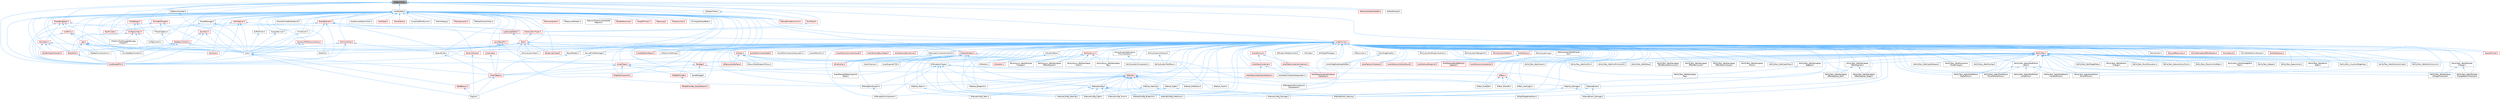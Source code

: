 digraph "PlatformTLS.h"
{
 // INTERACTIVE_SVG=YES
 // LATEX_PDF_SIZE
  bgcolor="transparent";
  edge [fontname=Helvetica,fontsize=10,labelfontname=Helvetica,labelfontsize=10];
  node [fontname=Helvetica,fontsize=10,shape=box,height=0.2,width=0.4];
  Node1 [id="Node000001",label="PlatformTLS.h",height=0.2,width=0.4,color="gray40", fillcolor="grey60", style="filled", fontcolor="black",tooltip=" "];
  Node1 -> Node2 [id="edge1_Node000001_Node000002",dir="back",color="steelblue1",style="solid",tooltip=" "];
  Node2 [id="Node000002",label="CallstackTrace.h",height=0.2,width=0.4,color="grey40", fillcolor="white", style="filled",URL="$d8/d43/CallstackTrace_8h.html",tooltip=" "];
  Node2 -> Node3 [id="edge2_Node000002_Node000003",dir="back",color="steelblue1",style="solid",tooltip=" "];
  Node3 [id="Node000003",label="MiscTrace.h",height=0.2,width=0.4,color="red", fillcolor="#FFF0F0", style="filled",URL="$da/dcf/MiscTrace_8h.html",tooltip=" "];
  Node3 -> Node3304 [id="edge3_Node000003_Node003304",dir="back",color="steelblue1",style="solid",tooltip=" "];
  Node3304 [id="Node003304",label="StatsSystemTypes.h",height=0.2,width=0.4,color="red", fillcolor="#FFF0F0", style="filled",URL="$d1/d5a/StatsSystemTypes_8h.html",tooltip=" "];
  Node3304 -> Node3306 [id="edge4_Node003304_Node003306",dir="back",color="steelblue1",style="solid",tooltip=" "];
  Node3306 [id="Node003306",label="Stats.h",height=0.2,width=0.4,color="red", fillcolor="#FFF0F0", style="filled",URL="$dc/d09/Stats_8h.html",tooltip=" "];
  Node3306 -> Node1078 [id="edge5_Node003306_Node001078",dir="back",color="steelblue1",style="solid",tooltip=" "];
  Node1078 [id="Node001078",label="AIPerceptionSystem.h",height=0.2,width=0.4,color="grey40", fillcolor="white", style="filled",URL="$d0/d08/AIPerceptionSystem_8h.html",tooltip=" "];
  Node1078 -> Node119 [id="edge6_Node001078_Node000119",dir="back",color="steelblue1",style="solid",tooltip=" "];
  Node119 [id="Node000119",label="AIPerceptionComponent.h",height=0.2,width=0.4,color="grey40", fillcolor="white", style="filled",URL="$d6/d0a/AIPerceptionComponent_8h.html",tooltip=" "];
  Node3306 -> Node3307 [id="edge7_Node003306_Node003307",dir="back",color="steelblue1",style="solid",tooltip=" "];
  Node3307 [id="Node003307",label="AITypes.h",height=0.2,width=0.4,color="red", fillcolor="#FFF0F0", style="filled",URL="$dd/d64/AITypes_8h.html",tooltip=" "];
  Node3307 -> Node425 [id="edge8_Node003307_Node000425",dir="back",color="steelblue1",style="solid",tooltip=" "];
  Node425 [id="Node000425",label="AIAsyncTaskBlueprintProxy.h",height=0.2,width=0.4,color="grey40", fillcolor="white", style="filled",URL="$db/d07/AIAsyncTaskBlueprintProxy_8h.html",tooltip=" "];
  Node3307 -> Node591 [id="edge9_Node003307_Node000591",dir="back",color="steelblue1",style="solid",tooltip=" "];
  Node591 [id="Node000591",label="AIController.h",height=0.2,width=0.4,color="red", fillcolor="#FFF0F0", style="filled",URL="$d7/dd8/AIController_8h.html",tooltip=" "];
  Node3307 -> Node1077 [id="edge10_Node003307_Node001077",dir="back",color="steelblue1",style="solid",tooltip=" "];
  Node1077 [id="Node001077",label="AIPerceptionTypes.h",height=0.2,width=0.4,color="grey40", fillcolor="white", style="filled",URL="$de/d00/AIPerceptionTypes_8h.html",tooltip=" "];
  Node1077 -> Node119 [id="edge11_Node001077_Node000119",dir="back",color="steelblue1",style="solid",tooltip=" "];
  Node1077 -> Node1078 [id="edge12_Node001077_Node001078",dir="back",color="steelblue1",style="solid",tooltip=" "];
  Node1077 -> Node1079 [id="edge13_Node001077_Node001079",dir="back",color="steelblue1",style="solid",tooltip=" "];
  Node1079 [id="Node001079",label="AISense.h",height=0.2,width=0.4,color="red", fillcolor="#FFF0F0", style="filled",URL="$d3/dbd/AISense_8h.html",tooltip=" "];
  Node1079 -> Node119 [id="edge14_Node001079_Node000119",dir="back",color="steelblue1",style="solid",tooltip=" "];
  Node1079 -> Node120 [id="edge15_Node001079_Node000120",dir="back",color="steelblue1",style="solid",tooltip=" "];
  Node120 [id="Node000120",label="AIPerceptionStimuliSource\lComponent.h",height=0.2,width=0.4,color="grey40", fillcolor="white", style="filled",URL="$df/da3/AIPerceptionStimuliSourceComponent_8h.html",tooltip=" "];
  Node1079 -> Node1078 [id="edge16_Node001079_Node001078",dir="back",color="steelblue1",style="solid",tooltip=" "];
  Node1079 -> Node1080 [id="edge17_Node001079_Node001080",dir="back",color="steelblue1",style="solid",tooltip=" "];
  Node1080 [id="Node001080",label="AISenseConfig.h",height=0.2,width=0.4,color="grey40", fillcolor="white", style="filled",URL="$d4/d73/AISenseConfig_8h.html",tooltip=" "];
  Node1080 -> Node1081 [id="edge18_Node001080_Node001081",dir="back",color="steelblue1",style="solid",tooltip=" "];
  Node1081 [id="Node001081",label="AISenseConfig_Blueprint.h",height=0.2,width=0.4,color="grey40", fillcolor="white", style="filled",URL="$d7/ddf/AISenseConfig__Blueprint_8h.html",tooltip=" "];
  Node1080 -> Node1082 [id="edge19_Node001080_Node001082",dir="back",color="steelblue1",style="solid",tooltip=" "];
  Node1082 [id="Node001082",label="AISenseConfig_Damage.h",height=0.2,width=0.4,color="grey40", fillcolor="white", style="filled",URL="$d4/d13/AISenseConfig__Damage_8h.html",tooltip=" "];
  Node1080 -> Node1083 [id="edge20_Node001080_Node001083",dir="back",color="steelblue1",style="solid",tooltip=" "];
  Node1083 [id="Node001083",label="AISenseConfig_Hearing.h",height=0.2,width=0.4,color="grey40", fillcolor="white", style="filled",URL="$df/d81/AISenseConfig__Hearing_8h.html",tooltip=" "];
  Node1080 -> Node1084 [id="edge21_Node001080_Node001084",dir="back",color="steelblue1",style="solid",tooltip=" "];
  Node1084 [id="Node001084",label="AISenseConfig_Prediction.h",height=0.2,width=0.4,color="grey40", fillcolor="white", style="filled",URL="$d2/d6e/AISenseConfig__Prediction_8h.html",tooltip=" "];
  Node1080 -> Node1085 [id="edge22_Node001080_Node001085",dir="back",color="steelblue1",style="solid",tooltip=" "];
  Node1085 [id="Node001085",label="AISenseConfig_Sight.h",height=0.2,width=0.4,color="grey40", fillcolor="white", style="filled",URL="$d7/d17/AISenseConfig__Sight_8h.html",tooltip=" "];
  Node1080 -> Node1086 [id="edge23_Node001080_Node001086",dir="back",color="steelblue1",style="solid",tooltip=" "];
  Node1086 [id="Node001086",label="AISenseConfig_Team.h",height=0.2,width=0.4,color="grey40", fillcolor="white", style="filled",URL="$dc/daf/AISenseConfig__Team_8h.html",tooltip=" "];
  Node1080 -> Node1087 [id="edge24_Node001080_Node001087",dir="back",color="steelblue1",style="solid",tooltip=" "];
  Node1087 [id="Node001087",label="AISenseConfig_Touch.h",height=0.2,width=0.4,color="grey40", fillcolor="white", style="filled",URL="$df/d3a/AISenseConfig__Touch_8h.html",tooltip=" "];
  Node1079 -> Node1081 [id="edge25_Node001079_Node001081",dir="back",color="steelblue1",style="solid",tooltip=" "];
  Node1079 -> Node1082 [id="edge26_Node001079_Node001082",dir="back",color="steelblue1",style="solid",tooltip=" "];
  Node1079 -> Node1083 [id="edge27_Node001079_Node001083",dir="back",color="steelblue1",style="solid",tooltip=" "];
  Node1079 -> Node1084 [id="edge28_Node001079_Node001084",dir="back",color="steelblue1",style="solid",tooltip=" "];
  Node1079 -> Node1085 [id="edge29_Node001079_Node001085",dir="back",color="steelblue1",style="solid",tooltip=" "];
  Node1079 -> Node1086 [id="edge30_Node001079_Node001086",dir="back",color="steelblue1",style="solid",tooltip=" "];
  Node1079 -> Node1087 [id="edge31_Node001079_Node001087",dir="back",color="steelblue1",style="solid",tooltip=" "];
  Node1079 -> Node1088 [id="edge32_Node001079_Node001088",dir="back",color="steelblue1",style="solid",tooltip=" "];
  Node1088 [id="Node001088",label="AISense_Blueprint.h",height=0.2,width=0.4,color="grey40", fillcolor="white", style="filled",URL="$d6/d30/AISense__Blueprint_8h.html",tooltip=" "];
  Node1079 -> Node1089 [id="edge33_Node001079_Node001089",dir="back",color="steelblue1",style="solid",tooltip=" "];
  Node1089 [id="Node001089",label="AISense_Damage.h",height=0.2,width=0.4,color="grey40", fillcolor="white", style="filled",URL="$dd/d37/AISense__Damage_8h.html",tooltip=" "];
  Node1089 -> Node1082 [id="edge34_Node001089_Node001082",dir="back",color="steelblue1",style="solid",tooltip=" "];
  Node1089 -> Node1090 [id="edge35_Node001089_Node001090",dir="back",color="steelblue1",style="solid",tooltip=" "];
  Node1090 [id="Node001090",label="AISenseEvent_Damage.h",height=0.2,width=0.4,color="grey40", fillcolor="white", style="filled",URL="$db/d23/AISenseEvent__Damage_8h.html",tooltip=" "];
  Node1079 -> Node1091 [id="edge36_Node001079_Node001091",dir="back",color="steelblue1",style="solid",tooltip=" "];
  Node1091 [id="Node001091",label="AISense_Hearing.h",height=0.2,width=0.4,color="grey40", fillcolor="white", style="filled",URL="$dc/d03/AISense__Hearing_8h.html",tooltip=" "];
  Node1091 -> Node1083 [id="edge37_Node001091_Node001083",dir="back",color="steelblue1",style="solid",tooltip=" "];
  Node1091 -> Node1092 [id="edge38_Node001091_Node001092",dir="back",color="steelblue1",style="solid",tooltip=" "];
  Node1092 [id="Node001092",label="AISenseEvent_Hearing.h",height=0.2,width=0.4,color="grey40", fillcolor="white", style="filled",URL="$df/d3a/AISenseEvent__Hearing_8h.html",tooltip=" "];
  Node1079 -> Node1093 [id="edge39_Node001079_Node001093",dir="back",color="steelblue1",style="solid",tooltip=" "];
  Node1093 [id="Node001093",label="AISense_Prediction.h",height=0.2,width=0.4,color="grey40", fillcolor="white", style="filled",URL="$d4/de0/AISense__Prediction_8h.html",tooltip=" "];
  Node1079 -> Node1094 [id="edge40_Node001079_Node001094",dir="back",color="steelblue1",style="solid",tooltip=" "];
  Node1094 [id="Node001094",label="AISense_Sight.h",height=0.2,width=0.4,color="grey40", fillcolor="white", style="filled",URL="$d7/d6f/AISense__Sight_8h.html",tooltip=" "];
  Node1094 -> Node1085 [id="edge41_Node001094_Node001085",dir="back",color="steelblue1",style="solid",tooltip=" "];
  Node1094 -> Node1095 [id="edge42_Node001094_Node001095",dir="back",color="steelblue1",style="solid",tooltip=" "];
  Node1095 [id="Node001095",label="AISightTargetInterface.h",height=0.2,width=0.4,color="grey40", fillcolor="white", style="filled",URL="$d0/dd7/AISightTargetInterface_8h.html",tooltip=" "];
  Node1079 -> Node1096 [id="edge43_Node001079_Node001096",dir="back",color="steelblue1",style="solid",tooltip=" "];
  Node1096 [id="Node001096",label="AISense_Team.h",height=0.2,width=0.4,color="grey40", fillcolor="white", style="filled",URL="$d7/d7a/AISense__Team_8h.html",tooltip=" "];
  Node1096 -> Node1086 [id="edge44_Node001096_Node001086",dir="back",color="steelblue1",style="solid",tooltip=" "];
  Node1079 -> Node1097 [id="edge45_Node001079_Node001097",dir="back",color="steelblue1",style="solid",tooltip=" "];
  Node1097 [id="Node001097",label="AISense_Touch.h",height=0.2,width=0.4,color="grey40", fillcolor="white", style="filled",URL="$d6/db4/AISense__Touch_8h.html",tooltip=" "];
  Node1077 -> Node1080 [id="edge46_Node001077_Node001080",dir="back",color="steelblue1",style="solid",tooltip=" "];
  Node1077 -> Node1083 [id="edge47_Node001077_Node001083",dir="back",color="steelblue1",style="solid",tooltip=" "];
  Node1077 -> Node1085 [id="edge48_Node001077_Node001085",dir="back",color="steelblue1",style="solid",tooltip=" "];
  Node1077 -> Node1099 [id="edge49_Node001077_Node001099",dir="back",color="steelblue1",style="solid",tooltip=" "];
  Node1099 [id="Node001099",label="AISenseEvent.h",height=0.2,width=0.4,color="grey40", fillcolor="white", style="filled",URL="$de/d44/AISenseEvent_8h.html",tooltip=" "];
  Node1099 -> Node1090 [id="edge50_Node001099_Node001090",dir="back",color="steelblue1",style="solid",tooltip=" "];
  Node1099 -> Node1092 [id="edge51_Node001099_Node001092",dir="back",color="steelblue1",style="solid",tooltip=" "];
  Node3307 -> Node3309 [id="edge52_Node003307_Node003309",dir="back",color="steelblue1",style="solid",tooltip=" "];
  Node3309 [id="Node003309",label="AIResourceInterface.h",height=0.2,width=0.4,color="red", fillcolor="#FFF0F0", style="filled",URL="$dd/d0d/AIResourceInterface_8h.html",tooltip=" "];
  Node3307 -> Node426 [id="edge53_Node003307_Node000426",dir="back",color="steelblue1",style="solid",tooltip=" "];
  Node426 [id="Node000426",label="AITask_MoveTo.h",height=0.2,width=0.4,color="grey40", fillcolor="white", style="filled",URL="$d4/dc4/AITask__MoveTo_8h.html",tooltip=" "];
  Node3306 -> Node3313 [id="edge54_Node003306_Node003313",dir="back",color="steelblue1",style="solid",tooltip=" "];
  Node3313 [id="Node003313",label="AbilitySystemStats.h",height=0.2,width=0.4,color="grey40", fillcolor="white", style="filled",URL="$d2/d42/AbilitySystemStats_8h.html",tooltip=" "];
  Node3306 -> Node2039 [id="edge55_Node003306_Node002039",dir="back",color="steelblue1",style="solid",tooltip=" "];
  Node2039 [id="Node002039",label="Core.h",height=0.2,width=0.4,color="grey40", fillcolor="white", style="filled",URL="$d6/dd7/Core_8h.html",tooltip=" "];
  Node2039 -> Node1921 [id="edge56_Node002039_Node001921",dir="back",color="steelblue1",style="solid",tooltip=" "];
  Node1921 [id="Node001921",label="CoreUObject.h",height=0.2,width=0.4,color="red", fillcolor="#FFF0F0", style="filled",URL="$d0/ded/CoreUObject_8h.html",tooltip=" "];
  Node1921 -> Node137 [id="edge57_Node001921_Node000137",dir="back",color="steelblue1",style="solid",tooltip=" "];
  Node137 [id="Node000137",label="Engine.h",height=0.2,width=0.4,color="grey40", fillcolor="white", style="filled",URL="$d1/d34/Public_2Engine_8h.html",tooltip=" "];
  Node1921 -> Node1922 [id="edge58_Node001921_Node001922",dir="back",color="steelblue1",style="solid",tooltip=" "];
  Node1922 [id="Node001922",label="SlateBasics.h",height=0.2,width=0.4,color="red", fillcolor="#FFF0F0", style="filled",URL="$da/d2f/SlateBasics_8h.html",tooltip=" "];
  Node1922 -> Node137 [id="edge59_Node001922_Node000137",dir="back",color="steelblue1",style="solid",tooltip=" "];
  Node2039 -> Node137 [id="edge60_Node002039_Node000137",dir="back",color="steelblue1",style="solid",tooltip=" "];
  Node2039 -> Node1922 [id="edge61_Node002039_Node001922",dir="back",color="steelblue1",style="solid",tooltip=" "];
  Node3306 -> Node1912 [id="edge62_Node003306_Node001912",dir="back",color="steelblue1",style="solid",tooltip=" "];
  Node1912 [id="Node001912",label="CoreSharedPCH.h",height=0.2,width=0.4,color="red", fillcolor="#FFF0F0", style="filled",URL="$d8/de5/CoreSharedPCH_8h.html",tooltip=" "];
  Node3306 -> Node1909 [id="edge63_Node003306_Node001909",dir="back",color="steelblue1",style="solid",tooltip=" "];
  Node1909 [id="Node001909",label="ParallelFor.h",height=0.2,width=0.4,color="red", fillcolor="#FFF0F0", style="filled",URL="$d2/da1/ParallelFor_8h.html",tooltip=" "];
  Node1909 -> Node1912 [id="edge64_Node001909_Node001912",dir="back",color="steelblue1",style="solid",tooltip=" "];
  Node3306 -> Node2145 [id="edge65_Node003306_Node002145",dir="back",color="steelblue1",style="solid",tooltip=" "];
  Node2145 [id="Node002145",label="RenderingThread.h",height=0.2,width=0.4,color="red", fillcolor="#FFF0F0", style="filled",URL="$dc/df7/RenderingThread_8h.html",tooltip=" "];
  Node3306 -> Node2094 [id="edge66_Node003306_Node002094",dir="back",color="steelblue1",style="solid",tooltip=" "];
  Node2094 [id="Node002094",label="StatsFile.h",height=0.2,width=0.4,color="grey40", fillcolor="white", style="filled",URL="$d7/d3b/StatsFile_8h.html",tooltip=" "];
  Node3306 -> Node6341 [id="edge67_Node003306_Node006341",dir="back",color="steelblue1",style="solid",tooltip=" "];
  Node6341 [id="Node006341",label="UObjectGlobals.h",height=0.2,width=0.4,color="red", fillcolor="#FFF0F0", style="filled",URL="$d0/da9/UObjectGlobals_8h.html",tooltip=" "];
  Node6341 -> Node591 [id="edge68_Node006341_Node000591",dir="back",color="steelblue1",style="solid",tooltip=" "];
  Node6341 -> Node1078 [id="edge69_Node006341_Node001078",dir="back",color="steelblue1",style="solid",tooltip=" "];
  Node6341 -> Node1080 [id="edge70_Node006341_Node001080",dir="back",color="steelblue1",style="solid",tooltip=" "];
  Node6341 -> Node1092 [id="edge71_Node006341_Node001092",dir="back",color="steelblue1",style="solid",tooltip=" "];
  Node6341 -> Node1088 [id="edge72_Node006341_Node001088",dir="back",color="steelblue1",style="solid",tooltip=" "];
  Node6341 -> Node4070 [id="edge73_Node006341_Node004070",dir="back",color="steelblue1",style="solid",tooltip=" "];
  Node4070 [id="Node004070",label="ActorChannel.h",height=0.2,width=0.4,color="grey40", fillcolor="white", style="filled",URL="$d5/de0/ActorChannel_8h.html",tooltip=" "];
  Node6341 -> Node5239 [id="edge74_Node006341_Node005239",dir="back",color="steelblue1",style="solid",tooltip=" "];
  Node5239 [id="Node005239",label="ActorExporterT3D.h",height=0.2,width=0.4,color="grey40", fillcolor="white", style="filled",URL="$d8/dbf/ActorExporterT3D_8h.html",tooltip=" "];
  Node6341 -> Node1921 [id="edge75_Node006341_Node001921",dir="back",color="steelblue1",style="solid",tooltip=" "];
  Node6341 -> Node6065 [id="edge76_Node006341_Node006065",dir="back",color="steelblue1",style="solid",tooltip=" "];
  Node6065 [id="Node006065",label="Package.h",height=0.2,width=0.4,color="red", fillcolor="#FFF0F0", style="filled",URL="$dd/d79/Package_8h.html",tooltip=" "];
  Node6065 -> Node3851 [id="edge77_Node006065_Node003851",dir="back",color="steelblue1",style="solid",tooltip=" "];
  Node3851 [id="Node003851",label="AITask.h",height=0.2,width=0.4,color="red", fillcolor="#FFF0F0", style="filled",URL="$d6/de2/AITask_8h.html",tooltip=" "];
  Node3851 -> Node3852 [id="edge78_Node003851_Node003852",dir="back",color="steelblue1",style="solid",tooltip=" "];
  Node3852 [id="Node003852",label="AITask_LockLogic.h",height=0.2,width=0.4,color="grey40", fillcolor="white", style="filled",URL="$d8/d28/AITask__LockLogic_8h.html",tooltip=" "];
  Node3851 -> Node426 [id="edge79_Node003851_Node000426",dir="back",color="steelblue1",style="solid",tooltip=" "];
  Node3851 -> Node3388 [id="edge80_Node003851_Node003388",dir="back",color="steelblue1",style="solid",tooltip=" "];
  Node3388 [id="Node003388",label="AITask_RunEQS.h",height=0.2,width=0.4,color="grey40", fillcolor="white", style="filled",URL="$d9/d9f/AITask__RunEQS_8h.html",tooltip=" "];
  Node6065 -> Node1921 [id="edge81_Node006065_Node001921",dir="back",color="steelblue1",style="solid",tooltip=" "];
  Node6065 -> Node3062 [id="edge82_Node006065_Node003062",dir="back",color="steelblue1",style="solid",tooltip=" "];
  Node3062 [id="Node003062",label="SavePackage.h",height=0.2,width=0.4,color="grey40", fillcolor="white", style="filled",URL="$d7/d0a/SavePackage_8h.html",tooltip=" "];
  Node6341 -> Node3892 [id="edge83_Node006341_Node003892",dir="back",color="steelblue1",style="solid",tooltip=" "];
  Node3892 [id="Node003892",label="UnrealType.h",height=0.2,width=0.4,color="red", fillcolor="#FFF0F0", style="filled",URL="$d6/d2f/UnrealType_8h.html",tooltip=" "];
  Node3892 -> Node3893 [id="edge84_Node003892_Node003893",dir="back",color="steelblue1",style="solid",tooltip=" "];
  Node3893 [id="Node003893",label="AIDataProvider.h",height=0.2,width=0.4,color="red", fillcolor="#FFF0F0", style="filled",URL="$dd/d5b/AIDataProvider_8h.html",tooltip=" "];
  Node3893 -> Node3894 [id="edge85_Node003893_Node003894",dir="back",color="steelblue1",style="solid",tooltip=" "];
  Node3894 [id="Node003894",label="AIDataProvider_QueryParams.h",height=0.2,width=0.4,color="red", fillcolor="#FFF0F0", style="filled",URL="$d3/dd9/AIDataProvider__QueryParams_8h.html",tooltip=" "];
  Node3892 -> Node516 [id="edge86_Node003892_Node000516",dir="back",color="steelblue1",style="solid",tooltip=" "];
  Node516 [id="Node000516",label="ActorElementEditorCopyAnd\lPaste.h",height=0.2,width=0.4,color="grey40", fillcolor="white", style="filled",URL="$d8/dc2/ActorElementEditorCopyAndPaste_8h.html",tooltip=" "];
  Node3892 -> Node1921 [id="edge87_Node003892_Node001921",dir="back",color="steelblue1",style="solid",tooltip=" "];
  Node3892 -> Node4508 [id="edge88_Node003892_Node004508",dir="back",color="steelblue1",style="solid",tooltip=" "];
  Node4508 [id="Node004508",label="PropertyAccessUtil.h",height=0.2,width=0.4,color="red", fillcolor="#FFF0F0", style="filled",URL="$dd/d5d/PropertyAccessUtil_8h.html",tooltip=" "];
  Node1 -> Node2039 [id="edge89_Node000001_Node002039",dir="back",color="steelblue1",style="solid",tooltip=" "];
  Node1 -> Node6449 [id="edge90_Node000001_Node006449",dir="back",color="steelblue1",style="solid",tooltip=" "];
  Node6449 [id="Node006449",label="CoreGlobals.h",height=0.2,width=0.4,color="grey40", fillcolor="white", style="filled",URL="$d5/d8c/CoreGlobals_8h.html",tooltip=" "];
  Node6449 -> Node6450 [id="edge91_Node006449_Node006450",dir="back",color="steelblue1",style="solid",tooltip=" "];
  Node6450 [id="Node006450",label="AllocatorFixedSizeFreeList.h",height=0.2,width=0.4,color="grey40", fillcolor="white", style="filled",URL="$dd/d0d/AllocatorFixedSizeFreeList_8h.html",tooltip=" "];
  Node6449 -> Node6451 [id="edge92_Node006449_Node006451",dir="back",color="steelblue1",style="solid",tooltip=" "];
  Node6451 [id="Node006451",label="App.h",height=0.2,width=0.4,color="red", fillcolor="#FFF0F0", style="filled",URL="$de/d8b/App_8h.html",tooltip=" "];
  Node6451 -> Node2039 [id="edge93_Node006451_Node002039",dir="back",color="steelblue1",style="solid",tooltip=" "];
  Node6451 -> Node1912 [id="edge94_Node006451_Node001912",dir="back",color="steelblue1",style="solid",tooltip=" "];
  Node6451 -> Node6453 [id="edge95_Node006451_Node006453",dir="back",color="steelblue1",style="solid",tooltip=" "];
  Node6453 [id="Node006453",label="FeedbackContextAnsi.h",height=0.2,width=0.4,color="grey40", fillcolor="white", style="filled",URL="$de/d11/FeedbackContextAnsi_8h.html",tooltip=" "];
  Node6451 -> Node1909 [id="edge96_Node006451_Node001909",dir="back",color="steelblue1",style="solid",tooltip=" "];
  Node6451 -> Node6455 [id="edge97_Node006451_Node006455",dir="back",color="steelblue1",style="solid",tooltip=" "];
  Node6455 [id="Node006455",label="UnixFeedbackContext.h",height=0.2,width=0.4,color="grey40", fillcolor="white", style="filled",URL="$d2/db0/UnixFeedbackContext_8h.html",tooltip=" "];
  Node6451 -> Node2699 [id="edge98_Node006451_Node002699",dir="back",color="steelblue1",style="solid",tooltip=" "];
  Node2699 [id="Node002699",label="UtilsCore.h",height=0.2,width=0.4,color="red", fillcolor="#FFF0F0", style="filled",URL="$d2/d12/UtilsCore_8h.html",tooltip=" "];
  Node6449 -> Node6456 [id="edge99_Node006449_Node006456",dir="back",color="steelblue1",style="solid",tooltip=" "];
  Node6456 [id="Node006456",label="AssetAccessRestrictions.h",height=0.2,width=0.4,color="grey40", fillcolor="white", style="filled",URL="$d2/d86/AssetAccessRestrictions_8h.html",tooltip=" "];
  Node6449 -> Node6457 [id="edge100_Node006449_Node006457",dir="back",color="steelblue1",style="solid",tooltip=" "];
  Node6457 [id="Node006457",label="BufferWriter.h",height=0.2,width=0.4,color="grey40", fillcolor="white", style="filled",URL="$de/d1c/BufferWriter_8h.html",tooltip=" "];
  Node6457 -> Node2039 [id="edge101_Node006457_Node002039",dir="back",color="steelblue1",style="solid",tooltip=" "];
  Node6449 -> Node6458 [id="edge102_Node006449_Node006458",dir="back",color="steelblue1",style="solid",tooltip=" "];
  Node6458 [id="Node006458",label="ConfigCacheIni.h",height=0.2,width=0.4,color="red", fillcolor="#FFF0F0", style="filled",URL="$dd/d3f/ConfigCacheIni_8h.html",tooltip=" "];
  Node6458 -> Node6459 [id="edge103_Node006458_Node006459",dir="back",color="steelblue1",style="solid",tooltip=" "];
  Node6459 [id="Node006459",label="ConfigContext.h",height=0.2,width=0.4,color="grey40", fillcolor="white", style="filled",URL="$d7/d2e/ConfigContext_8h.html",tooltip=" "];
  Node6458 -> Node2039 [id="edge104_Node006458_Node002039",dir="back",color="steelblue1",style="solid",tooltip=" "];
  Node6458 -> Node1912 [id="edge105_Node006458_Node001912",dir="back",color="steelblue1",style="solid",tooltip=" "];
  Node6458 -> Node3130 [id="edge106_Node006458_Node003130",dir="back",color="steelblue1",style="solid",tooltip=" "];
  Node3130 [id="Node003130",label="IPlatformFileManagedStorage\lWrapper.h",height=0.2,width=0.4,color="grey40", fillcolor="white", style="filled",URL="$db/d2e/IPlatformFileManagedStorageWrapper_8h.html",tooltip=" "];
  Node6449 -> Node6459 [id="edge107_Node006449_Node006459",dir="back",color="steelblue1",style="solid",tooltip=" "];
  Node6449 -> Node6463 [id="edge108_Node006449_Node006463",dir="back",color="steelblue1",style="solid",tooltip=" "];
  Node6463 [id="Node006463",label="ConfigTypes.h",height=0.2,width=0.4,color="red", fillcolor="#FFF0F0", style="filled",URL="$df/da3/ConfigTypes_8h.html",tooltip=" "];
  Node6463 -> Node6458 [id="edge109_Node006463_Node006458",dir="back",color="steelblue1",style="solid",tooltip=" "];
  Node6463 -> Node6459 [id="edge110_Node006463_Node006459",dir="back",color="steelblue1",style="solid",tooltip=" "];
  Node6449 -> Node6465 [id="edge111_Node006449_Node006465",dir="back",color="steelblue1",style="solid",tooltip=" "];
  Node6465 [id="Node006465",label="CookStats.h",height=0.2,width=0.4,color="red", fillcolor="#FFF0F0", style="filled",URL="$dc/d35/CookStats_8h.html",tooltip=" "];
  Node6449 -> Node2039 [id="edge112_Node006449_Node002039",dir="back",color="steelblue1",style="solid",tooltip=" "];
  Node6449 -> Node6467 [id="edge113_Node006449_Node006467",dir="back",color="steelblue1",style="solid",tooltip=" "];
  Node6467 [id="Node006467",label="CoreMinimal.h",height=0.2,width=0.4,color="red", fillcolor="#FFF0F0", style="filled",URL="$d7/d67/CoreMinimal_8h.html",tooltip=" "];
  Node6467 -> Node425 [id="edge114_Node006467_Node000425",dir="back",color="steelblue1",style="solid",tooltip=" "];
  Node6467 -> Node1276 [id="edge115_Node006467_Node001276",dir="back",color="steelblue1",style="solid",tooltip=" "];
  Node1276 [id="Node001276",label="AIBlueprintHelperLibrary.h",height=0.2,width=0.4,color="grey40", fillcolor="white", style="filled",URL="$dc/d00/AIBlueprintHelperLibrary_8h.html",tooltip=" "];
  Node6467 -> Node6468 [id="edge116_Node006467_Node006468",dir="back",color="steelblue1",style="solid",tooltip=" "];
  Node6468 [id="Node006468",label="AIConfig.h",height=0.2,width=0.4,color="grey40", fillcolor="white", style="filled",URL="$da/da3/AIConfig_8h.html",tooltip=" "];
  Node6467 -> Node591 [id="edge117_Node006467_Node000591",dir="back",color="steelblue1",style="solid",tooltip=" "];
  Node6467 -> Node3893 [id="edge118_Node006467_Node003893",dir="back",color="steelblue1",style="solid",tooltip=" "];
  Node6467 -> Node3894 [id="edge119_Node006467_Node003894",dir="back",color="steelblue1",style="solid",tooltip=" "];
  Node6467 -> Node5505 [id="edge120_Node006467_Node005505",dir="back",color="steelblue1",style="solid",tooltip=" "];
  Node5505 [id="Node005505",label="AIHotSpotManager.h",height=0.2,width=0.4,color="grey40", fillcolor="white", style="filled",URL="$da/d1d/AIHotSpotManager_8h.html",tooltip=" "];
  Node6467 -> Node4769 [id="edge121_Node006467_Node004769",dir="back",color="steelblue1",style="solid",tooltip=" "];
  Node4769 [id="Node004769",label="AIModule.h",height=0.2,width=0.4,color="grey40", fillcolor="white", style="filled",URL="$d9/df1/AIModule_8h.html",tooltip=" "];
  Node6467 -> Node119 [id="edge122_Node006467_Node000119",dir="back",color="steelblue1",style="solid",tooltip=" "];
  Node6467 -> Node5866 [id="edge123_Node006467_Node005866",dir="back",color="steelblue1",style="solid",tooltip=" "];
  Node5866 [id="Node005866",label="AIPerceptionListenerInterface.h",height=0.2,width=0.4,color="grey40", fillcolor="white", style="filled",URL="$d4/dd7/AIPerceptionListenerInterface_8h.html",tooltip=" "];
  Node5866 -> Node591 [id="edge124_Node005866_Node000591",dir="back",color="steelblue1",style="solid",tooltip=" "];
  Node6467 -> Node120 [id="edge125_Node006467_Node000120",dir="back",color="steelblue1",style="solid",tooltip=" "];
  Node6467 -> Node1078 [id="edge126_Node006467_Node001078",dir="back",color="steelblue1",style="solid",tooltip=" "];
  Node6467 -> Node1077 [id="edge127_Node006467_Node001077",dir="back",color="steelblue1",style="solid",tooltip=" "];
  Node6467 -> Node3309 [id="edge128_Node006467_Node003309",dir="back",color="steelblue1",style="solid",tooltip=" "];
  Node6467 -> Node3858 [id="edge129_Node006467_Node003858",dir="back",color="steelblue1",style="solid",tooltip=" "];
  Node3858 [id="Node003858",label="AIResources.h",height=0.2,width=0.4,color="grey40", fillcolor="white", style="filled",URL="$d9/db0/AIResources_8h.html",tooltip=" "];
  Node6467 -> Node1079 [id="edge130_Node006467_Node001079",dir="back",color="steelblue1",style="solid",tooltip=" "];
  Node6467 -> Node1080 [id="edge131_Node006467_Node001080",dir="back",color="steelblue1",style="solid",tooltip=" "];
  Node6467 -> Node1081 [id="edge132_Node006467_Node001081",dir="back",color="steelblue1",style="solid",tooltip=" "];
  Node6467 -> Node1082 [id="edge133_Node006467_Node001082",dir="back",color="steelblue1",style="solid",tooltip=" "];
  Node6467 -> Node1083 [id="edge134_Node006467_Node001083",dir="back",color="steelblue1",style="solid",tooltip=" "];
  Node6467 -> Node1084 [id="edge135_Node006467_Node001084",dir="back",color="steelblue1",style="solid",tooltip=" "];
  Node6467 -> Node1085 [id="edge136_Node006467_Node001085",dir="back",color="steelblue1",style="solid",tooltip=" "];
  Node6467 -> Node1086 [id="edge137_Node006467_Node001086",dir="back",color="steelblue1",style="solid",tooltip=" "];
  Node6467 -> Node1087 [id="edge138_Node006467_Node001087",dir="back",color="steelblue1",style="solid",tooltip=" "];
  Node6467 -> Node1099 [id="edge139_Node006467_Node001099",dir="back",color="steelblue1",style="solid",tooltip=" "];
  Node6467 -> Node1090 [id="edge140_Node006467_Node001090",dir="back",color="steelblue1",style="solid",tooltip=" "];
  Node6467 -> Node1092 [id="edge141_Node006467_Node001092",dir="back",color="steelblue1",style="solid",tooltip=" "];
  Node6467 -> Node1088 [id="edge142_Node006467_Node001088",dir="back",color="steelblue1",style="solid",tooltip=" "];
  Node6467 -> Node1089 [id="edge143_Node006467_Node001089",dir="back",color="steelblue1",style="solid",tooltip=" "];
  Node6467 -> Node1091 [id="edge144_Node006467_Node001091",dir="back",color="steelblue1",style="solid",tooltip=" "];
  Node6467 -> Node1093 [id="edge145_Node006467_Node001093",dir="back",color="steelblue1",style="solid",tooltip=" "];
  Node6467 -> Node1094 [id="edge146_Node006467_Node001094",dir="back",color="steelblue1",style="solid",tooltip=" "];
  Node6467 -> Node1096 [id="edge147_Node006467_Node001096",dir="back",color="steelblue1",style="solid",tooltip=" "];
  Node6467 -> Node1097 [id="edge148_Node006467_Node001097",dir="back",color="steelblue1",style="solid",tooltip=" "];
  Node6467 -> Node1095 [id="edge149_Node006467_Node001095",dir="back",color="steelblue1",style="solid",tooltip=" "];
  Node6467 -> Node1507 [id="edge150_Node006467_Node001507",dir="back",color="steelblue1",style="solid",tooltip=" "];
  Node1507 [id="Node001507",label="AISystem.h",height=0.2,width=0.4,color="red", fillcolor="#FFF0F0", style="filled",URL="$d0/d71/AISystem_8h.html",tooltip=" "];
  Node6467 -> Node4768 [id="edge151_Node006467_Node004768",dir="back",color="steelblue1",style="solid",tooltip=" "];
  Node4768 [id="Node004768",label="AISystemBase.h",height=0.2,width=0.4,color="grey40", fillcolor="white", style="filled",URL="$d5/d44/AISystemBase_8h.html",tooltip=" "];
  Node4768 -> Node4769 [id="edge152_Node004768_Node004769",dir="back",color="steelblue1",style="solid",tooltip=" "];
  Node4768 -> Node1507 [id="edge153_Node004768_Node001507",dir="back",color="steelblue1",style="solid",tooltip=" "];
  Node6467 -> Node3851 [id="edge154_Node006467_Node003851",dir="back",color="steelblue1",style="solid",tooltip=" "];
  Node6467 -> Node3852 [id="edge155_Node006467_Node003852",dir="back",color="steelblue1",style="solid",tooltip=" "];
  Node6467 -> Node426 [id="edge156_Node006467_Node000426",dir="back",color="steelblue1",style="solid",tooltip=" "];
  Node6467 -> Node3388 [id="edge157_Node006467_Node003388",dir="back",color="steelblue1",style="solid",tooltip=" "];
  Node6467 -> Node3307 [id="edge158_Node006467_Node003307",dir="back",color="steelblue1",style="solid",tooltip=" "];
  Node6467 -> Node1032 [id="edge159_Node006467_Node001032",dir="back",color="steelblue1",style="solid",tooltip=" "];
  Node1032 [id="Node001032",label="AbilityAsync.h",height=0.2,width=0.4,color="red", fillcolor="#FFF0F0", style="filled",URL="$d8/dce/AbilityAsync_8h.html",tooltip=" "];
  Node1032 -> Node1033 [id="edge160_Node001032_Node001033",dir="back",color="steelblue1",style="solid",tooltip=" "];
  Node1033 [id="Node001033",label="AbilityAsync_WaitAttribute\lChanged.h",height=0.2,width=0.4,color="grey40", fillcolor="white", style="filled",URL="$d8/d81/AbilityAsync__WaitAttributeChanged_8h.html",tooltip=" "];
  Node1032 -> Node985 [id="edge161_Node001032_Node000985",dir="back",color="steelblue1",style="solid",tooltip=" "];
  Node985 [id="Node000985",label="AbilityAsync_WaitGameplay\lEffectApplied.h",height=0.2,width=0.4,color="grey40", fillcolor="white", style="filled",URL="$dd/d1a/AbilityAsync__WaitGameplayEffectApplied_8h.html",tooltip=" "];
  Node1032 -> Node1034 [id="edge162_Node001032_Node001034",dir="back",color="steelblue1",style="solid",tooltip=" "];
  Node1034 [id="Node001034",label="AbilityAsync_WaitGameplay\lEvent.h",height=0.2,width=0.4,color="grey40", fillcolor="white", style="filled",URL="$d4/d2d/AbilityAsync__WaitGameplayEvent_8h.html",tooltip=" "];
  Node1032 -> Node1035 [id="edge163_Node001032_Node001035",dir="back",color="steelblue1",style="solid",tooltip=" "];
  Node1035 [id="Node001035",label="AbilityAsync_WaitGameplay\lTag.h",height=0.2,width=0.4,color="grey40", fillcolor="white", style="filled",URL="$d8/dc5/AbilityAsync__WaitGameplayTag_8h.html",tooltip=" "];
  Node6467 -> Node1033 [id="edge164_Node006467_Node001033",dir="back",color="steelblue1",style="solid",tooltip=" "];
  Node6467 -> Node985 [id="edge165_Node006467_Node000985",dir="back",color="steelblue1",style="solid",tooltip=" "];
  Node6467 -> Node1034 [id="edge166_Node006467_Node001034",dir="back",color="steelblue1",style="solid",tooltip=" "];
  Node6467 -> Node1035 [id="edge167_Node006467_Node001035",dir="back",color="steelblue1",style="solid",tooltip=" "];
  Node6467 -> Node986 [id="edge168_Node006467_Node000986",dir="back",color="steelblue1",style="solid",tooltip=" "];
  Node986 [id="Node000986",label="AbilitySystemBlueprintLibrary.h",height=0.2,width=0.4,color="grey40", fillcolor="white", style="filled",URL="$d5/dd6/AbilitySystemBlueprintLibrary_8h.html",tooltip=" "];
  Node6467 -> Node173 [id="edge169_Node006467_Node000173",dir="back",color="steelblue1",style="solid",tooltip=" "];
  Node173 [id="Node000173",label="AbilitySystemComponent.h",height=0.2,width=0.4,color="grey40", fillcolor="white", style="filled",URL="$d0/da3/AbilitySystemComponent_8h.html",tooltip=" "];
  Node6467 -> Node1170 [id="edge170_Node006467_Node001170",dir="back",color="steelblue1",style="solid",tooltip=" "];
  Node1170 [id="Node001170",label="AbilitySystemDebugHUD.h",height=0.2,width=0.4,color="grey40", fillcolor="white", style="filled",URL="$dc/d84/AbilitySystemDebugHUD_8h.html",tooltip=" "];
  Node6467 -> Node1043 [id="edge171_Node006467_Node001043",dir="back",color="steelblue1",style="solid",tooltip=" "];
  Node1043 [id="Node001043",label="AbilitySystemGlobals.h",height=0.2,width=0.4,color="red", fillcolor="#FFF0F0", style="filled",URL="$dc/d82/AbilitySystemGlobals_8h.html",tooltip=" "];
  Node6467 -> Node5867 [id="edge172_Node006467_Node005867",dir="back",color="steelblue1",style="solid",tooltip=" "];
  Node5867 [id="Node005867",label="AbilitySystemInterface.h",height=0.2,width=0.4,color="grey40", fillcolor="white", style="filled",URL="$d8/d76/AbilitySystemInterface_8h.html",tooltip=" "];
  Node5867 -> Node1063 [id="edge173_Node005867_Node001063",dir="back",color="steelblue1",style="solid",tooltip=" "];
  Node1063 [id="Node001063",label="AbilitySystemTestPawn.h",height=0.2,width=0.4,color="grey40", fillcolor="white", style="filled",URL="$d9/d5f/AbilitySystemTestPawn_8h.html",tooltip=" "];
  Node6467 -> Node4934 [id="edge174_Node006467_Node004934",dir="back",color="steelblue1",style="solid",tooltip=" "];
  Node4934 [id="Node004934",label="AbilitySystemLog.h",height=0.2,width=0.4,color="grey40", fillcolor="white", style="filled",URL="$d9/d0f/AbilitySystemLog_8h.html",tooltip=" "];
  Node6467 -> Node5868 [id="edge175_Node006467_Node005868",dir="back",color="steelblue1",style="solid",tooltip=" "];
  Node5868 [id="Node005868",label="AbilitySystemReplication\lProxyInterface.h",height=0.2,width=0.4,color="grey40", fillcolor="white", style="filled",URL="$d9/d17/AbilitySystemReplicationProxyInterface_8h.html",tooltip=" "];
  Node5868 -> Node173 [id="edge176_Node005868_Node000173",dir="back",color="steelblue1",style="solid",tooltip=" "];
  Node6467 -> Node3313 [id="edge177_Node006467_Node003313",dir="back",color="steelblue1",style="solid",tooltip=" "];
  Node6467 -> Node3899 [id="edge178_Node006467_Node003899",dir="back",color="steelblue1",style="solid",tooltip=" "];
  Node3899 [id="Node003899",label="AbilitySystemTestAttribute\lSet.h",height=0.2,width=0.4,color="grey40", fillcolor="white", style="filled",URL="$df/d1f/AbilitySystemTestAttributeSet_8h.html",tooltip=" "];
  Node6467 -> Node1063 [id="edge179_Node006467_Node001063",dir="back",color="steelblue1",style="solid",tooltip=" "];
  Node6467 -> Node993 [id="edge180_Node006467_Node000993",dir="back",color="steelblue1",style="solid",tooltip=" "];
  Node993 [id="Node000993",label="AbilityTask.h",height=0.2,width=0.4,color="red", fillcolor="#FFF0F0", style="filled",URL="$d2/d8e/AbilityTask_8h.html",tooltip=" "];
  Node993 -> Node994 [id="edge181_Node000993_Node000994",dir="back",color="steelblue1",style="solid",tooltip=" "];
  Node994 [id="Node000994",label="AbilityTask_ApplyRootMotion\lConstantForce.h",height=0.2,width=0.4,color="grey40", fillcolor="white", style="filled",URL="$d0/de8/AbilityTask__ApplyRootMotionConstantForce_8h.html",tooltip=" "];
  Node993 -> Node995 [id="edge182_Node000993_Node000995",dir="back",color="steelblue1",style="solid",tooltip=" "];
  Node995 [id="Node000995",label="AbilityTask_ApplyRootMotion\lJumpForce.h",height=0.2,width=0.4,color="grey40", fillcolor="white", style="filled",URL="$d7/db6/AbilityTask__ApplyRootMotionJumpForce_8h.html",tooltip=" "];
  Node993 -> Node991 [id="edge183_Node000993_Node000991",dir="back",color="steelblue1",style="solid",tooltip=" "];
  Node991 [id="Node000991",label="AbilityTask_ApplyRootMotion\lMoveToActorForce.h",height=0.2,width=0.4,color="grey40", fillcolor="white", style="filled",URL="$d5/de3/AbilityTask__ApplyRootMotionMoveToActorForce_8h.html",tooltip=" "];
  Node993 -> Node996 [id="edge184_Node000993_Node000996",dir="back",color="steelblue1",style="solid",tooltip=" "];
  Node996 [id="Node000996",label="AbilityTask_ApplyRootMotion\lMoveToForce.h",height=0.2,width=0.4,color="grey40", fillcolor="white", style="filled",URL="$d3/dc3/AbilityTask__ApplyRootMotionMoveToForce_8h.html",tooltip=" "];
  Node993 -> Node997 [id="edge185_Node000993_Node000997",dir="back",color="steelblue1",style="solid",tooltip=" "];
  Node997 [id="Node000997",label="AbilityTask_ApplyRootMotion\lRadialForce.h",height=0.2,width=0.4,color="grey40", fillcolor="white", style="filled",URL="$da/d06/AbilityTask__ApplyRootMotionRadialForce_8h.html",tooltip=" "];
  Node993 -> Node998 [id="edge186_Node000993_Node000998",dir="back",color="steelblue1",style="solid",tooltip=" "];
  Node998 [id="Node000998",label="AbilityTask_ApplyRootMotion\l_Base.h",height=0.2,width=0.4,color="grey40", fillcolor="white", style="filled",URL="$d8/d7d/AbilityTask__ApplyRootMotion__Base_8h.html",tooltip=" "];
  Node998 -> Node994 [id="edge187_Node000998_Node000994",dir="back",color="steelblue1",style="solid",tooltip=" "];
  Node998 -> Node995 [id="edge188_Node000998_Node000995",dir="back",color="steelblue1",style="solid",tooltip=" "];
  Node998 -> Node991 [id="edge189_Node000998_Node000991",dir="back",color="steelblue1",style="solid",tooltip=" "];
  Node998 -> Node996 [id="edge190_Node000998_Node000996",dir="back",color="steelblue1",style="solid",tooltip=" "];
  Node998 -> Node997 [id="edge191_Node000998_Node000997",dir="back",color="steelblue1",style="solid",tooltip=" "];
  Node993 -> Node999 [id="edge192_Node000993_Node000999",dir="back",color="steelblue1",style="solid",tooltip=" "];
  Node999 [id="Node000999",label="AbilityTask_MoveToLocation.h",height=0.2,width=0.4,color="grey40", fillcolor="white", style="filled",URL="$da/d8d/AbilityTask__MoveToLocation_8h.html",tooltip=" "];
  Node993 -> Node1000 [id="edge193_Node000993_Node001000",dir="back",color="steelblue1",style="solid",tooltip=" "];
  Node1000 [id="Node001000",label="AbilityTask_NetworkSyncPoint.h",height=0.2,width=0.4,color="grey40", fillcolor="white", style="filled",URL="$dc/d62/AbilityTask__NetworkSyncPoint_8h.html",tooltip=" "];
  Node993 -> Node1001 [id="edge194_Node000993_Node001001",dir="back",color="steelblue1",style="solid",tooltip=" "];
  Node1001 [id="Node001001",label="AbilityTask_PlayAnimAndWait.h",height=0.2,width=0.4,color="grey40", fillcolor="white", style="filled",URL="$d4/d50/AbilityTask__PlayAnimAndWait_8h.html",tooltip=" "];
  Node993 -> Node1002 [id="edge195_Node000993_Node001002",dir="back",color="steelblue1",style="solid",tooltip=" "];
  Node1002 [id="Node001002",label="AbilityTask_PlayMontageAnd\lWait.h",height=0.2,width=0.4,color="grey40", fillcolor="white", style="filled",URL="$de/d05/AbilityTask__PlayMontageAndWait_8h.html",tooltip=" "];
  Node993 -> Node1003 [id="edge196_Node000993_Node001003",dir="back",color="steelblue1",style="solid",tooltip=" "];
  Node1003 [id="Node001003",label="AbilityTask_Repeat.h",height=0.2,width=0.4,color="grey40", fillcolor="white", style="filled",URL="$da/d7d/AbilityTask__Repeat_8h.html",tooltip=" "];
  Node993 -> Node500 [id="edge197_Node000993_Node000500",dir="back",color="steelblue1",style="solid",tooltip=" "];
  Node500 [id="Node000500",label="AbilityTask_SpawnActor.h",height=0.2,width=0.4,color="grey40", fillcolor="white", style="filled",URL="$dc/d97/AbilityTask__SpawnActor_8h.html",tooltip=" "];
  Node993 -> Node1004 [id="edge198_Node000993_Node001004",dir="back",color="steelblue1",style="solid",tooltip=" "];
  Node1004 [id="Node001004",label="AbilityTask_StartAbility\lState.h",height=0.2,width=0.4,color="grey40", fillcolor="white", style="filled",URL="$db/d91/AbilityTask__StartAbilityState_8h.html",tooltip=" "];
  Node993 -> Node977 [id="edge199_Node000993_Node000977",dir="back",color="steelblue1",style="solid",tooltip=" "];
  Node977 [id="Node000977",label="AbilityTask_VisualizeTargeting.h",height=0.2,width=0.4,color="grey40", fillcolor="white", style="filled",URL="$df/dbd/AbilityTask__VisualizeTargeting_8h.html",tooltip=" "];
  Node993 -> Node1005 [id="edge200_Node000993_Node001005",dir="back",color="steelblue1",style="solid",tooltip=" "];
  Node1005 [id="Node001005",label="AbilityTask_WaitAbilityActivate.h",height=0.2,width=0.4,color="grey40", fillcolor="white", style="filled",URL="$db/da3/AbilityTask__WaitAbilityActivate_8h.html",tooltip=" "];
  Node993 -> Node1006 [id="edge201_Node000993_Node001006",dir="back",color="steelblue1",style="solid",tooltip=" "];
  Node1006 [id="Node001006",label="AbilityTask_WaitAbilityCommit.h",height=0.2,width=0.4,color="grey40", fillcolor="white", style="filled",URL="$de/de8/AbilityTask__WaitAbilityCommit_8h.html",tooltip=" "];
  Node993 -> Node1007 [id="edge202_Node000993_Node001007",dir="back",color="steelblue1",style="solid",tooltip=" "];
  Node1007 [id="Node001007",label="AbilityTask_WaitAttribute\lChange.h",height=0.2,width=0.4,color="grey40", fillcolor="white", style="filled",URL="$dd/d60/AbilityTask__WaitAttributeChange_8h.html",tooltip=" "];
  Node1007 -> Node1008 [id="edge203_Node001007_Node001008",dir="back",color="steelblue1",style="solid",tooltip=" "];
  Node1008 [id="Node001008",label="AbilityTask_WaitAttribute\lChangeRatioThreshold.h",height=0.2,width=0.4,color="grey40", fillcolor="white", style="filled",URL="$de/d5e/AbilityTask__WaitAttributeChangeRatioThreshold_8h.html",tooltip=" "];
  Node1007 -> Node1009 [id="edge204_Node001007_Node001009",dir="back",color="steelblue1",style="solid",tooltip=" "];
  Node1009 [id="Node001009",label="AbilityTask_WaitAttribute\lChangeThreshold.h",height=0.2,width=0.4,color="grey40", fillcolor="white", style="filled",URL="$db/d3e/AbilityTask__WaitAttributeChangeThreshold_8h.html",tooltip=" "];
  Node993 -> Node1008 [id="edge205_Node000993_Node001008",dir="back",color="steelblue1",style="solid",tooltip=" "];
  Node993 -> Node1009 [id="edge206_Node000993_Node001009",dir="back",color="steelblue1",style="solid",tooltip=" "];
  Node993 -> Node1010 [id="edge207_Node000993_Node001010",dir="back",color="steelblue1",style="solid",tooltip=" "];
  Node1010 [id="Node001010",label="AbilityTask_WaitCancel.h",height=0.2,width=0.4,color="grey40", fillcolor="white", style="filled",URL="$dc/d16/AbilityTask__WaitCancel_8h.html",tooltip=" "];
  Node993 -> Node1011 [id="edge208_Node000993_Node001011",dir="back",color="steelblue1",style="solid",tooltip=" "];
  Node1011 [id="Node001011",label="AbilityTask_WaitConfirm.h",height=0.2,width=0.4,color="grey40", fillcolor="white", style="filled",URL="$d3/d4f/AbilityTask__WaitConfirm_8h.html",tooltip=" "];
  Node993 -> Node1012 [id="edge209_Node000993_Node001012",dir="back",color="steelblue1",style="solid",tooltip=" "];
  Node1012 [id="Node001012",label="AbilityTask_WaitConfirmCancel.h",height=0.2,width=0.4,color="grey40", fillcolor="white", style="filled",URL="$de/d88/AbilityTask__WaitConfirmCancel_8h.html",tooltip=" "];
  Node993 -> Node1013 [id="edge210_Node000993_Node001013",dir="back",color="steelblue1",style="solid",tooltip=" "];
  Node1013 [id="Node001013",label="AbilityTask_WaitDelay.h",height=0.2,width=0.4,color="grey40", fillcolor="white", style="filled",URL="$dc/d63/AbilityTask__WaitDelay_8h.html",tooltip=" "];
  Node993 -> Node987 [id="edge211_Node000993_Node000987",dir="back",color="steelblue1",style="solid",tooltip=" "];
  Node987 [id="Node000987",label="AbilityTask_WaitGameplay\lEffectApplied.h",height=0.2,width=0.4,color="grey40", fillcolor="white", style="filled",URL="$d8/dfe/AbilityTask__WaitGameplayEffectApplied_8h.html",tooltip=" "];
  Node987 -> Node988 [id="edge212_Node000987_Node000988",dir="back",color="steelblue1",style="solid",tooltip=" "];
  Node988 [id="Node000988",label="AbilityTask_WaitGameplay\lEffectApplied_Self.h",height=0.2,width=0.4,color="grey40", fillcolor="white", style="filled",URL="$d0/d01/AbilityTask__WaitGameplayEffectApplied__Self_8h.html",tooltip=" "];
  Node987 -> Node989 [id="edge213_Node000987_Node000989",dir="back",color="steelblue1",style="solid",tooltip=" "];
  Node989 [id="Node000989",label="AbilityTask_WaitGameplay\lEffectApplied_Target.h",height=0.2,width=0.4,color="grey40", fillcolor="white", style="filled",URL="$db/dc4/AbilityTask__WaitGameplayEffectApplied__Target_8h.html",tooltip=" "];
  Node993 -> Node1014 [id="edge214_Node000993_Node001014",dir="back",color="steelblue1",style="solid",tooltip=" "];
  Node1014 [id="Node001014",label="AbilityTask_WaitGameplay\lEffectBlockedImmunity.h",height=0.2,width=0.4,color="grey40", fillcolor="white", style="filled",URL="$d4/d24/AbilityTask__WaitGameplayEffectBlockedImmunity_8h.html",tooltip=" "];
  Node993 -> Node1015 [id="edge215_Node000993_Node001015",dir="back",color="steelblue1",style="solid",tooltip=" "];
  Node1015 [id="Node001015",label="AbilityTask_WaitGameplay\lEffectRemoved.h",height=0.2,width=0.4,color="grey40", fillcolor="white", style="filled",URL="$d1/da9/AbilityTask__WaitGameplayEffectRemoved_8h.html",tooltip=" "];
  Node993 -> Node1016 [id="edge216_Node000993_Node001016",dir="back",color="steelblue1",style="solid",tooltip=" "];
  Node1016 [id="Node001016",label="AbilityTask_WaitGameplay\lEffectStackChange.h",height=0.2,width=0.4,color="grey40", fillcolor="white", style="filled",URL="$de/db3/AbilityTask__WaitGameplayEffectStackChange_8h.html",tooltip=" "];
  Node993 -> Node1017 [id="edge217_Node000993_Node001017",dir="back",color="steelblue1",style="solid",tooltip=" "];
  Node1017 [id="Node001017",label="AbilityTask_WaitGameplay\lEvent.h",height=0.2,width=0.4,color="grey40", fillcolor="white", style="filled",URL="$dc/db8/AbilityTask__WaitGameplayEvent_8h.html",tooltip=" "];
  Node993 -> Node1018 [id="edge218_Node000993_Node001018",dir="back",color="steelblue1",style="solid",tooltip=" "];
  Node1018 [id="Node001018",label="AbilityTask_WaitGameplay\lTagBase.h",height=0.2,width=0.4,color="grey40", fillcolor="white", style="filled",URL="$d8/dd0/AbilityTask__WaitGameplayTagBase_8h.html",tooltip=" "];
  Node1018 -> Node1019 [id="edge219_Node001018_Node001019",dir="back",color="steelblue1",style="solid",tooltip=" "];
  Node1019 [id="Node001019",label="AbilityTask_WaitGameplay\lTag.h",height=0.2,width=0.4,color="grey40", fillcolor="white", style="filled",URL="$d3/d4f/AbilityTask__WaitGameplayTag_8h.html",tooltip=" "];
  Node993 -> Node1023 [id="edge220_Node000993_Node001023",dir="back",color="steelblue1",style="solid",tooltip=" "];
  Node1023 [id="Node001023",label="AbilityTask_WaitInputPress.h",height=0.2,width=0.4,color="grey40", fillcolor="white", style="filled",URL="$d6/d00/AbilityTask__WaitInputPress_8h.html",tooltip=" "];
  Node993 -> Node1024 [id="edge221_Node000993_Node001024",dir="back",color="steelblue1",style="solid",tooltip=" "];
  Node1024 [id="Node001024",label="AbilityTask_WaitInputRelease.h",height=0.2,width=0.4,color="grey40", fillcolor="white", style="filled",URL="$d1/d89/AbilityTask__WaitInputRelease_8h.html",tooltip=" "];
  Node993 -> Node1025 [id="edge222_Node000993_Node001025",dir="back",color="steelblue1",style="solid",tooltip=" "];
  Node1025 [id="Node001025",label="AbilityTask_WaitMovement\lModeChange.h",height=0.2,width=0.4,color="grey40", fillcolor="white", style="filled",URL="$d9/df7/AbilityTask__WaitMovementModeChange_8h.html",tooltip=" "];
  Node993 -> Node1026 [id="edge223_Node000993_Node001026",dir="back",color="steelblue1",style="solid",tooltip=" "];
  Node1026 [id="Node001026",label="AbilityTask_WaitOverlap.h",height=0.2,width=0.4,color="grey40", fillcolor="white", style="filled",URL="$d9/dab/AbilityTask__WaitOverlap_8h.html",tooltip=" "];
  Node993 -> Node978 [id="edge224_Node000993_Node000978",dir="back",color="steelblue1",style="solid",tooltip=" "];
  Node978 [id="Node000978",label="AbilityTask_WaitTargetData.h",height=0.2,width=0.4,color="grey40", fillcolor="white", style="filled",URL="$d2/d40/AbilityTask__WaitTargetData_8h.html",tooltip=" "];
  Node993 -> Node1027 [id="edge225_Node000993_Node001027",dir="back",color="steelblue1",style="solid",tooltip=" "];
  Node1027 [id="Node001027",label="AbilityTask_WaitVelocity\lChange.h",height=0.2,width=0.4,color="grey40", fillcolor="white", style="filled",URL="$da/d38/AbilityTask__WaitVelocityChange_8h.html",tooltip=" "];
  Node6467 -> Node994 [id="edge226_Node006467_Node000994",dir="back",color="steelblue1",style="solid",tooltip=" "];
  Node6467 -> Node995 [id="edge227_Node006467_Node000995",dir="back",color="steelblue1",style="solid",tooltip=" "];
  Node6467 -> Node991 [id="edge228_Node006467_Node000991",dir="back",color="steelblue1",style="solid",tooltip=" "];
  Node6467 -> Node996 [id="edge229_Node006467_Node000996",dir="back",color="steelblue1",style="solid",tooltip=" "];
  Node6467 -> Node997 [id="edge230_Node006467_Node000997",dir="back",color="steelblue1",style="solid",tooltip=" "];
  Node6467 -> Node998 [id="edge231_Node006467_Node000998",dir="back",color="steelblue1",style="solid",tooltip=" "];
  Node6467 -> Node999 [id="edge232_Node006467_Node000999",dir="back",color="steelblue1",style="solid",tooltip=" "];
  Node6467 -> Node1000 [id="edge233_Node006467_Node001000",dir="back",color="steelblue1",style="solid",tooltip=" "];
  Node6467 -> Node1001 [id="edge234_Node006467_Node001001",dir="back",color="steelblue1",style="solid",tooltip=" "];
  Node6467 -> Node1002 [id="edge235_Node006467_Node001002",dir="back",color="steelblue1",style="solid",tooltip=" "];
  Node6467 -> Node1003 [id="edge236_Node006467_Node001003",dir="back",color="steelblue1",style="solid",tooltip=" "];
  Node6467 -> Node500 [id="edge237_Node006467_Node000500",dir="back",color="steelblue1",style="solid",tooltip=" "];
  Node6467 -> Node1004 [id="edge238_Node006467_Node001004",dir="back",color="steelblue1",style="solid",tooltip=" "];
  Node6467 -> Node977 [id="edge239_Node006467_Node000977",dir="back",color="steelblue1",style="solid",tooltip=" "];
  Node6467 -> Node1005 [id="edge240_Node006467_Node001005",dir="back",color="steelblue1",style="solid",tooltip=" "];
  Node6467 -> Node1006 [id="edge241_Node006467_Node001006",dir="back",color="steelblue1",style="solid",tooltip=" "];
  Node6467 -> Node1007 [id="edge242_Node006467_Node001007",dir="back",color="steelblue1",style="solid",tooltip=" "];
  Node6467 -> Node1008 [id="edge243_Node006467_Node001008",dir="back",color="steelblue1",style="solid",tooltip=" "];
  Node6467 -> Node1009 [id="edge244_Node006467_Node001009",dir="back",color="steelblue1",style="solid",tooltip=" "];
  Node6467 -> Node1010 [id="edge245_Node006467_Node001010",dir="back",color="steelblue1",style="solid",tooltip=" "];
  Node6467 -> Node1011 [id="edge246_Node006467_Node001011",dir="back",color="steelblue1",style="solid",tooltip=" "];
  Node6467 -> Node1012 [id="edge247_Node006467_Node001012",dir="back",color="steelblue1",style="solid",tooltip=" "];
  Node6467 -> Node1013 [id="edge248_Node006467_Node001013",dir="back",color="steelblue1",style="solid",tooltip=" "];
  Node6467 -> Node987 [id="edge249_Node006467_Node000987",dir="back",color="steelblue1",style="solid",tooltip=" "];
  Node6467 -> Node988 [id="edge250_Node006467_Node000988",dir="back",color="steelblue1",style="solid",tooltip=" "];
  Node6467 -> Node989 [id="edge251_Node006467_Node000989",dir="back",color="steelblue1",style="solid",tooltip=" "];
  Node6467 -> Node1014 [id="edge252_Node006467_Node001014",dir="back",color="steelblue1",style="solid",tooltip=" "];
  Node6467 -> Node1015 [id="edge253_Node006467_Node001015",dir="back",color="steelblue1",style="solid",tooltip=" "];
  Node6467 -> Node1016 [id="edge254_Node006467_Node001016",dir="back",color="steelblue1",style="solid",tooltip=" "];
  Node6467 -> Node1017 [id="edge255_Node006467_Node001017",dir="back",color="steelblue1",style="solid",tooltip=" "];
  Node6467 -> Node1019 [id="edge256_Node006467_Node001019",dir="back",color="steelblue1",style="solid",tooltip=" "];
  Node6467 -> Node1018 [id="edge257_Node006467_Node001018",dir="back",color="steelblue1",style="solid",tooltip=" "];
  Node6467 -> Node1023 [id="edge258_Node006467_Node001023",dir="back",color="steelblue1",style="solid",tooltip=" "];
  Node6467 -> Node1024 [id="edge259_Node006467_Node001024",dir="back",color="steelblue1",style="solid",tooltip=" "];
  Node6467 -> Node1025 [id="edge260_Node006467_Node001025",dir="back",color="steelblue1",style="solid",tooltip=" "];
  Node6467 -> Node1026 [id="edge261_Node006467_Node001026",dir="back",color="steelblue1",style="solid",tooltip=" "];
  Node6467 -> Node978 [id="edge262_Node006467_Node000978",dir="back",color="steelblue1",style="solid",tooltip=" "];
  Node6467 -> Node1027 [id="edge263_Node006467_Node001027",dir="back",color="steelblue1",style="solid",tooltip=" "];
  Node6467 -> Node2797 [id="edge264_Node006467_Node002797",dir="back",color="steelblue1",style="solid",tooltip=" "];
  Node2797 [id="Node002797",label="AboutScreen.h",height=0.2,width=0.4,color="grey40", fillcolor="white", style="filled",URL="$d0/d33/AboutScreen_8h.html",tooltip=" "];
  Node6467 -> Node6469 [id="edge265_Node006467_Node006469",dir="back",color="steelblue1",style="solid",tooltip=" "];
  Node6469 [id="Node006469",label="AcquiredResources.h",height=0.2,width=0.4,color="red", fillcolor="#FFF0F0", style="filled",URL="$d2/dbe/AcquiredResources_8h.html",tooltip=" "];
  Node6467 -> Node6470 [id="edge266_Node006467_Node006470",dir="back",color="steelblue1",style="solid",tooltip=" "];
  Node6470 [id="Node006470",label="ActiveGameplayEffectIterator.h",height=0.2,width=0.4,color="red", fillcolor="#FFF0F0", style="filled",URL="$d5/d9f/ActiveGameplayEffectIterator_8h.html",tooltip=" "];
  Node6467 -> Node482 [id="edge267_Node006467_Node000482",dir="back",color="steelblue1",style="solid",tooltip=" "];
  Node482 [id="Node000482",label="ActiveSound.h",height=0.2,width=0.4,color="red", fillcolor="#FFF0F0", style="filled",URL="$dc/d95/ActiveSound_8h.html",tooltip=" "];
  Node6467 -> Node3862 [id="edge268_Node006467_Node003862",dir="back",color="steelblue1",style="solid",tooltip=" "];
  Node3862 [id="Node003862",label="ActiveStateMachineScope.h",height=0.2,width=0.4,color="grey40", fillcolor="white", style="filled",URL="$db/d6d/ActiveStateMachineScope_8h.html",tooltip=" "];
  Node6467 -> Node4070 [id="edge269_Node006467_Node004070",dir="back",color="steelblue1",style="solid",tooltip=" "];
  Node6467 -> Node5167 [id="edge270_Node006467_Node005167",dir="back",color="steelblue1",style="solid",tooltip=" "];
  Node5167 [id="Node005167",label="ActorDataLayer.h",height=0.2,width=0.4,color="red", fillcolor="#FFF0F0", style="filled",URL="$d1/d31/ActorDataLayer_8h.html",tooltip=" "];
  Node6467 -> Node505 [id="edge271_Node006467_Node000505",dir="back",color="steelblue1",style="solid",tooltip=" "];
  Node505 [id="Node000505",label="ActorDescContainer.h",height=0.2,width=0.4,color="red", fillcolor="#FFF0F0", style="filled",URL="$de/df0/ActorDescContainer_8h.html",tooltip=" "];
  Node505 -> Node506 [id="edge272_Node000505_Node000506",dir="back",color="steelblue1",style="solid",tooltip=" "];
  Node506 [id="Node000506",label="ActorDescContainerCollection.h",height=0.2,width=0.4,color="red", fillcolor="#FFF0F0", style="filled",URL="$dc/df2/ActorDescContainerCollection_8h.html",tooltip=" "];
  Node505 -> Node507 [id="edge273_Node000505_Node000507",dir="back",color="steelblue1",style="solid",tooltip=" "];
  Node507 [id="Node000507",label="ActorDescContainerSubsystem.h",height=0.2,width=0.4,color="grey40", fillcolor="white", style="filled",URL="$d1/d29/ActorDescContainerSubsystem_8h.html",tooltip=" "];
  Node6467 -> Node506 [id="edge274_Node006467_Node000506",dir="back",color="steelblue1",style="solid",tooltip=" "];
  Node6467 -> Node509 [id="edge275_Node006467_Node000509",dir="back",color="steelblue1",style="solid",tooltip=" "];
  Node509 [id="Node000509",label="ActorDescContainerInstance.h",height=0.2,width=0.4,color="red", fillcolor="#FFF0F0", style="filled",URL="$d0/dd1/ActorDescContainerInstance_8h.html",tooltip=" "];
  Node509 -> Node501 [id="edge276_Node000509_Node000501",dir="back",color="steelblue1",style="solid",tooltip=" "];
  Node501 [id="Node000501",label="ActorDescContainerInstance\lCollection.h",height=0.2,width=0.4,color="red", fillcolor="#FFF0F0", style="filled",URL="$df/d80/ActorDescContainerInstanceCollection_8h.html",tooltip=" "];
  Node6467 -> Node501 [id="edge277_Node006467_Node000501",dir="back",color="steelblue1",style="solid",tooltip=" "];
  Node6467 -> Node507 [id="edge278_Node006467_Node000507",dir="back",color="steelblue1",style="solid",tooltip=" "];
  Node6467 -> Node504 [id="edge279_Node006467_Node000504",dir="back",color="steelblue1",style="solid",tooltip=" "];
  Node504 [id="Node000504",label="ActorDescList.h",height=0.2,width=0.4,color="red", fillcolor="#FFF0F0", style="filled",URL="$d7/da2/ActorDescList_8h.html",tooltip=" "];
  Node504 -> Node505 [id="edge280_Node000504_Node000505",dir="back",color="steelblue1",style="solid",tooltip=" "];
  Node504 -> Node509 [id="edge281_Node000504_Node000509",dir="back",color="steelblue1",style="solid",tooltip=" "];
  Node6467 -> Node515 [id="edge282_Node006467_Node000515",dir="back",color="steelblue1",style="solid",tooltip=" "];
  Node515 [id="Node000515",label="ActorDragDropGraphEdOp.h",height=0.2,width=0.4,color="grey40", fillcolor="white", style="filled",URL="$d0/d9b/ActorDragDropGraphEdOp_8h.html",tooltip=" "];
  Node6467 -> Node514 [id="edge283_Node006467_Node000514",dir="back",color="steelblue1",style="solid",tooltip=" "];
  Node514 [id="Node000514",label="ActorDragDropOp.h",height=0.2,width=0.4,color="grey40", fillcolor="white", style="filled",URL="$dd/d1a/ActorDragDropOp_8h.html",tooltip=" "];
  Node514 -> Node515 [id="edge284_Node000514_Node000515",dir="back",color="steelblue1",style="solid",tooltip=" "];
  Node6467 -> Node5216 [id="edge285_Node006467_Node005216",dir="back",color="steelblue1",style="solid",tooltip=" "];
  Node5216 [id="Node005216",label="ActorEditorContextState.h",height=0.2,width=0.4,color="red", fillcolor="#FFF0F0", style="filled",URL="$d4/d47/ActorEditorContextState_8h.html",tooltip=" "];
  Node6467 -> Node6471 [id="edge286_Node006467_Node006471",dir="back",color="steelblue1",style="solid",tooltip=" "];
  Node6471 [id="Node006471",label="ActorEditorContextSubsystem.h",height=0.2,width=0.4,color="grey40", fillcolor="white", style="filled",URL="$da/d7e/ActorEditorContextSubsystem_8h.html",tooltip=" "];
  Node6467 -> Node6472 [id="edge287_Node006467_Node006472",dir="back",color="steelblue1",style="solid",tooltip=" "];
  Node6472 [id="Node006472",label="ActorEditorUtils.h",height=0.2,width=0.4,color="grey40", fillcolor="white", style="filled",URL="$de/dd6/ActorEditorUtils_8h.html",tooltip=" "];
  Node6467 -> Node516 [id="edge288_Node006467_Node000516",dir="back",color="steelblue1",style="solid",tooltip=" "];
  Node6467 -> Node5239 [id="edge289_Node006467_Node005239",dir="back",color="steelblue1",style="solid",tooltip=" "];
  Node6467 -> Node1510 [id="edge290_Node006467_Node001510",dir="back",color="steelblue1",style="solid",tooltip=" "];
  Node1510 [id="Node001510",label="ActorFactory.h",height=0.2,width=0.4,color="red", fillcolor="#FFF0F0", style="filled",URL="$d7/dae/ActorFactory_8h.html",tooltip=" "];
  Node1510 -> Node1511 [id="edge291_Node001510_Node001511",dir="back",color="steelblue1",style="solid",tooltip=" "];
  Node1511 [id="Node001511",label="ActorFactoryAmbientSound.h",height=0.2,width=0.4,color="red", fillcolor="#FFF0F0", style="filled",URL="$dc/d73/ActorFactoryAmbientSound_8h.html",tooltip=" "];
  Node1510 -> Node1512 [id="edge292_Node001510_Node001512",dir="back",color="steelblue1",style="solid",tooltip=" "];
  Node1512 [id="Node001512",label="ActorFactoryBlueprint.h",height=0.2,width=0.4,color="red", fillcolor="#FFF0F0", style="filled",URL="$d8/df5/ActorFactoryBlueprint_8h.html",tooltip=" "];
  Node1510 -> Node1513 [id="edge293_Node001510_Node001513",dir="back",color="steelblue1",style="solid",tooltip=" "];
  Node1513 [id="Node001513",label="ActorFactoryBoxReflection\lCapture.h",height=0.2,width=0.4,color="red", fillcolor="#FFF0F0", style="filled",URL="$dd/d97/ActorFactoryBoxReflectionCapture_8h.html",tooltip=" "];
  Node1510 -> Node1515 [id="edge294_Node001510_Node001515",dir="back",color="steelblue1",style="solid",tooltip=" "];
  Node1515 [id="Node001515",label="ActorFactoryCameraActor.h",height=0.2,width=0.4,color="red", fillcolor="#FFF0F0", style="filled",URL="$df/db7/ActorFactoryCameraActor_8h.html",tooltip=" "];
  Node1510 -> Node1516 [id="edge295_Node001510_Node001516",dir="back",color="steelblue1",style="solid",tooltip=" "];
  Node1516 [id="Node001516",label="ActorFactoryCharacter.h",height=0.2,width=0.4,color="red", fillcolor="#FFF0F0", style="filled",URL="$d9/db9/ActorFactoryCharacter_8h.html",tooltip=" "];
  Node6467 -> Node1511 [id="edge296_Node006467_Node001511",dir="back",color="steelblue1",style="solid",tooltip=" "];
  Node6467 -> Node1534 [id="edge297_Node006467_Node001534",dir="back",color="steelblue1",style="solid",tooltip=" "];
  Node1534 [id="Node001534",label="ActorFactoryAnimationAsset.h",height=0.2,width=0.4,color="red", fillcolor="#FFF0F0", style="filled",URL="$db/d5e/ActorFactoryAnimationAsset_8h.html",tooltip=" "];
  Node6467 -> Node1540 [id="edge298_Node006467_Node001540",dir="back",color="steelblue1",style="solid",tooltip=" "];
  Node1540 [id="Node001540",label="ActorFactoryBasicShape.h",height=0.2,width=0.4,color="red", fillcolor="#FFF0F0", style="filled",URL="$d4/d0b/ActorFactoryBasicShape_8h.html",tooltip=" "];
  Node6467 -> Node1512 [id="edge299_Node006467_Node001512",dir="back",color="steelblue1",style="solid",tooltip=" "];
  Node6467 -> Node1513 [id="edge300_Node006467_Node001513",dir="back",color="steelblue1",style="solid",tooltip=" "];
  Node6467 -> Node525 [id="edge301_Node006467_Node000525",dir="back",color="steelblue1",style="solid",tooltip=" "];
  Node525 [id="Node000525",label="ActorFactoryBoxVolume.h",height=0.2,width=0.4,color="red", fillcolor="#FFF0F0", style="filled",URL="$d3/db0/ActorFactoryBoxVolume_8h.html",tooltip=" "];
  Node6467 -> Node1515 [id="edge302_Node006467_Node001515",dir="back",color="steelblue1",style="solid",tooltip=" "];
  Node6467 -> Node1516 [id="edge303_Node006467_Node001516",dir="back",color="steelblue1",style="solid",tooltip=" "];
  Node6467 -> Node2039 [id="edge304_Node006467_Node002039",dir="back",color="steelblue1",style="solid",tooltip=" "];
  Node6467 -> Node1912 [id="edge305_Node006467_Node001912",dir="back",color="steelblue1",style="solid",tooltip=" "];
  Node6467 -> Node5666 [id="edge306_Node006467_Node005666",dir="back",color="steelblue1",style="solid",tooltip=" "];
  Node5666 [id="Node005666",label="DeviceProfileManager.h",height=0.2,width=0.4,color="grey40", fillcolor="white", style="filled",URL="$db/d84/DeviceProfileManager_8h.html",tooltip=" "];
  Node5666 -> Node137 [id="edge307_Node005666_Node000137",dir="back",color="steelblue1",style="solid",tooltip=" "];
  Node6467 -> Node6942 [id="edge308_Node006467_Node006942",dir="back",color="steelblue1",style="solid",tooltip=" "];
  Node6942 [id="Node006942",label="GenericOctree.h",height=0.2,width=0.4,color="red", fillcolor="#FFF0F0", style="filled",URL="$de/de6/GenericOctree_8h.html",tooltip=" "];
  Node6942 -> Node137 [id="edge309_Node006942_Node000137",dir="back",color="steelblue1",style="solid",tooltip=" "];
  Node6467 -> Node6996 [id="edge310_Node006467_Node006996",dir="back",color="steelblue1",style="solid",tooltip=" "];
  Node6996 [id="Node006996",label="HazardPointer.h",height=0.2,width=0.4,color="red", fillcolor="#FFF0F0", style="filled",URL="$d5/d08/HazardPointer_8h.html",tooltip=" "];
  Node6467 -> Node3891 [id="edge311_Node006467_Node003891",dir="back",color="steelblue1",style="solid",tooltip=" "];
  Node3891 [id="Node003891",label="LinkerLoad.h",height=0.2,width=0.4,color="red", fillcolor="#FFF0F0", style="filled",URL="$d7/def/LinkerLoad_8h.html",tooltip=" "];
  Node3891 -> Node1921 [id="edge312_Node003891_Node001921",dir="back",color="steelblue1",style="solid",tooltip=" "];
  Node6467 -> Node6054 [id="edge313_Node006467_Node006054",dir="back",color="steelblue1",style="solid",tooltip=" "];
  Node6054 [id="Node006054",label="ObjectReader.h",height=0.2,width=0.4,color="grey40", fillcolor="white", style="filled",URL="$de/d04/ObjectReader_8h.html",tooltip=" "];
  Node6054 -> Node1921 [id="edge314_Node006054_Node001921",dir="back",color="steelblue1",style="solid",tooltip=" "];
  Node6467 -> Node6057 [id="edge315_Node006467_Node006057",dir="back",color="steelblue1",style="solid",tooltip=" "];
  Node6057 [id="Node006057",label="ObjectWriter.h",height=0.2,width=0.4,color="grey40", fillcolor="white", style="filled",URL="$db/dfd/ObjectWriter_8h.html",tooltip=" "];
  Node6057 -> Node1921 [id="edge316_Node006057_Node001921",dir="back",color="steelblue1",style="solid",tooltip=" "];
  Node6467 -> Node6065 [id="edge317_Node006467_Node006065",dir="back",color="steelblue1",style="solid",tooltip=" "];
  Node6467 -> Node4508 [id="edge318_Node006467_Node004508",dir="back",color="steelblue1",style="solid",tooltip=" "];
  Node6467 -> Node7381 [id="edge319_Node006467_Node007381",dir="back",color="steelblue1",style="solid",tooltip=" "];
  Node7381 [id="Node007381",label="RenderGraphAllocator.h",height=0.2,width=0.4,color="red", fillcolor="#FFF0F0", style="filled",URL="$d4/da7/RenderGraphAllocator_8h.html",tooltip=" "];
  Node6467 -> Node2145 [id="edge320_Node006467_Node002145",dir="back",color="steelblue1",style="solid",tooltip=" "];
  Node6467 -> Node4813 [id="edge321_Node006467_Node004813",dir="back",color="steelblue1",style="solid",tooltip=" "];
  Node4813 [id="Node004813",label="TickableEditorObject.h",height=0.2,width=0.4,color="red", fillcolor="#FFF0F0", style="filled",URL="$d9/d90/TickableEditorObject_8h.html",tooltip=" "];
  Node6467 -> Node7576 [id="edge322_Node006467_Node007576",dir="back",color="steelblue1",style="solid",tooltip=" "];
  Node7576 [id="Node007576",label="UVEditorUXSettings.h",height=0.2,width=0.4,color="grey40", fillcolor="white", style="filled",URL="$d3/d9f/UVEditorUXSettings_8h.html",tooltip=" "];
  Node6467 -> Node2699 [id="edge323_Node006467_Node002699",dir="back",color="steelblue1",style="solid",tooltip=" "];
  Node6449 -> Node7632 [id="edge324_Node006449_Node007632",dir="back",color="steelblue1",style="solid",tooltip=" "];
  Node7632 [id="Node007632",label="CoreMisc.h",height=0.2,width=0.4,color="red", fillcolor="#FFF0F0", style="filled",URL="$d8/d97/CoreMisc_8h.html",tooltip=" "];
  Node7632 -> Node6451 [id="edge325_Node007632_Node006451",dir="back",color="steelblue1",style="solid",tooltip=" "];
  Node7632 -> Node2039 [id="edge326_Node007632_Node002039",dir="back",color="steelblue1",style="solid",tooltip=" "];
  Node7632 -> Node1912 [id="edge327_Node007632_Node001912",dir="back",color="steelblue1",style="solid",tooltip=" "];
  Node6449 -> Node1912 [id="edge328_Node006449_Node001912",dir="back",color="steelblue1",style="solid",tooltip=" "];
  Node6449 -> Node5666 [id="edge329_Node006449_Node005666",dir="back",color="steelblue1",style="solid",tooltip=" "];
  Node6449 -> Node6424 [id="edge330_Node006449_Node006424",dir="back",color="steelblue1",style="solid",tooltip=" "];
  Node6424 [id="Node006424",label="DynamicRHIResourceArray.h",height=0.2,width=0.4,color="red", fillcolor="#FFF0F0", style="filled",URL="$d7/d60/DynamicRHIResourceArray_8h.html",tooltip=" "];
  Node6424 -> Node2039 [id="edge331_Node006424_Node002039",dir="back",color="steelblue1",style="solid",tooltip=" "];
  Node6424 -> Node1912 [id="edge332_Node006424_Node001912",dir="back",color="steelblue1",style="solid",tooltip=" "];
  Node6449 -> Node7659 [id="edge333_Node006449_Node007659",dir="back",color="steelblue1",style="solid",tooltip=" "];
  Node7659 [id="Node007659",label="FeedbackContext.h",height=0.2,width=0.4,color="red", fillcolor="#FFF0F0", style="filled",URL="$dd/d76/FeedbackContext_8h.html",tooltip=" "];
  Node7659 -> Node2039 [id="edge334_Node007659_Node002039",dir="back",color="steelblue1",style="solid",tooltip=" "];
  Node7659 -> Node1912 [id="edge335_Node007659_Node001912",dir="back",color="steelblue1",style="solid",tooltip=" "];
  Node7659 -> Node6453 [id="edge336_Node007659_Node006453",dir="back",color="steelblue1",style="solid",tooltip=" "];
  Node7659 -> Node6455 [id="edge337_Node007659_Node006455",dir="back",color="steelblue1",style="solid",tooltip=" "];
  Node6449 -> Node6453 [id="edge338_Node006449_Node006453",dir="back",color="steelblue1",style="solid",tooltip=" "];
  Node6449 -> Node7660 [id="edge339_Node006449_Node007660",dir="back",color="steelblue1",style="solid",tooltip=" "];
  Node7660 [id="Node007660",label="FrameValue.h",height=0.2,width=0.4,color="red", fillcolor="#FFF0F0", style="filled",URL="$d8/d1e/FrameValue_8h.html",tooltip=" "];
  Node6449 -> Node6942 [id="edge340_Node006449_Node006942",dir="back",color="steelblue1",style="solid",tooltip=" "];
  Node6449 -> Node7661 [id="edge341_Node006449_Node007661",dir="back",color="steelblue1",style="solid",tooltip=" "];
  Node7661 [id="Node007661",label="ILocalizedTextSource.h",height=0.2,width=0.4,color="grey40", fillcolor="white", style="filled",URL="$dd/dc6/ILocalizedTextSource_8h.html",tooltip=" "];
  Node6449 -> Node3130 [id="edge342_Node006449_Node003130",dir="back",color="steelblue1",style="solid",tooltip=" "];
  Node6449 -> Node3886 [id="edge343_Node006449_Node003886",dir="back",color="steelblue1",style="solid",tooltip=" "];
  Node3886 [id="Node003886",label="LazyObjectPtr.h",height=0.2,width=0.4,color="red", fillcolor="#FFF0F0", style="filled",URL="$d0/d2a/LazyObjectPtr_8h.html",tooltip=" "];
  Node3886 -> Node1921 [id="edge344_Node003886_Node001921",dir="back",color="steelblue1",style="solid",tooltip=" "];
  Node3886 -> Node3891 [id="edge345_Node003886_Node003891",dir="back",color="steelblue1",style="solid",tooltip=" "];
  Node3886 -> Node3892 [id="edge346_Node003886_Node003892",dir="back",color="steelblue1",style="solid",tooltip=" "];
  Node6449 -> Node7662 [id="edge347_Node006449_Node007662",dir="back",color="steelblue1",style="solid",tooltip=" "];
  Node7662 [id="Node007662",label="LightweightStats.h",height=0.2,width=0.4,color="red", fillcolor="#FFF0F0", style="filled",URL="$d5/d66/LightweightStats_8h.html",tooltip=" "];
  Node7662 -> Node3306 [id="edge348_Node007662_Node003306",dir="back",color="steelblue1",style="solid",tooltip=" "];
  Node6449 -> Node3891 [id="edge349_Node006449_Node003891",dir="back",color="steelblue1",style="solid",tooltip=" "];
  Node6449 -> Node7663 [id="edge350_Node006449_Node007663",dir="back",color="steelblue1",style="solid",tooltip=" "];
  Node7663 [id="Node007663",label="LockFreeList.h",height=0.2,width=0.4,color="red", fillcolor="#FFF0F0", style="filled",URL="$d4/de7/LockFreeList_8h.html",tooltip=" "];
  Node7663 -> Node2039 [id="edge351_Node007663_Node002039",dir="back",color="steelblue1",style="solid",tooltip=" "];
  Node7663 -> Node1912 [id="edge352_Node007663_Node001912",dir="back",color="steelblue1",style="solid",tooltip=" "];
  Node7663 -> Node3304 [id="edge353_Node007663_Node003304",dir="back",color="steelblue1",style="solid",tooltip=" "];
  Node7663 -> Node2510 [id="edge354_Node007663_Node002510",dir="back",color="steelblue1",style="solid",tooltip=" "];
  Node2510 [id="Node002510",label="TaskPrivate.h",height=0.2,width=0.4,color="red", fillcolor="#FFF0F0", style="filled",URL="$d0/d89/TaskPrivate_8h.html",tooltip=" "];
  Node6449 -> Node116 [id="edge355_Node006449_Node000116",dir="back",color="steelblue1",style="solid",tooltip=" "];
  Node116 [id="Node000116",label="MallocBinnedCommon.h",height=0.2,width=0.4,color="red", fillcolor="#FFF0F0", style="filled",URL="$d9/d32/MallocBinnedCommon_8h.html",tooltip=" "];
  Node6449 -> Node7670 [id="edge356_Node006449_Node007670",dir="back",color="steelblue1",style="solid",tooltip=" "];
  Node7670 [id="Node007670",label="MallocDebug.h",height=0.2,width=0.4,color="grey40", fillcolor="white", style="filled",URL="$df/d2c/MallocDebug_8h.html",tooltip=" "];
  Node6449 -> Node7671 [id="edge357_Node006449_Node007671",dir="back",color="steelblue1",style="solid",tooltip=" "];
  Node7671 [id="Node007671",label="MallocJemalloc.h",height=0.2,width=0.4,color="red", fillcolor="#FFF0F0", style="filled",URL="$d6/d4c/MallocJemalloc_8h.html",tooltip=" "];
  Node6449 -> Node7672 [id="edge358_Node006449_Node007672",dir="back",color="steelblue1",style="solid",tooltip=" "];
  Node7672 [id="Node007672",label="MediaIOCoreUtilities.h",height=0.2,width=0.4,color="grey40", fillcolor="white", style="filled",URL="$dc/d1b/MediaIOCoreUtilities_8h.html",tooltip=" "];
  Node6449 -> Node7668 [id="edge359_Node006449_Node007668",dir="back",color="steelblue1",style="solid",tooltip=" "];
  Node7668 [id="Node007668",label="MemStack.h",height=0.2,width=0.4,color="red", fillcolor="#FFF0F0", style="filled",URL="$d7/de0/MemStack_8h.html",tooltip=" "];
  Node7668 -> Node2039 [id="edge360_Node007668_Node002039",dir="back",color="steelblue1",style="solid",tooltip=" "];
  Node7668 -> Node1912 [id="edge361_Node007668_Node001912",dir="back",color="steelblue1",style="solid",tooltip=" "];
  Node7668 -> Node1909 [id="edge362_Node007668_Node001909",dir="back",color="steelblue1",style="solid",tooltip=" "];
  Node7668 -> Node7381 [id="edge363_Node007668_Node007381",dir="back",color="steelblue1",style="solid",tooltip=" "];
  Node6449 -> Node6417 [id="edge364_Node006449_Node006417",dir="back",color="steelblue1",style="solid",tooltip=" "];
  Node6417 [id="Node006417",label="MemoryHasher.h",height=0.2,width=0.4,color="red", fillcolor="#FFF0F0", style="filled",URL="$d5/de0/MemoryHasher_8h.html",tooltip=" "];
  Node6449 -> Node7673 [id="edge365_Node006449_Node007673",dir="back",color="steelblue1",style="solid",tooltip=" "];
  Node7673 [id="Node007673",label="MemoryWriter.h",height=0.2,width=0.4,color="red", fillcolor="#FFF0F0", style="filled",URL="$d5/dce/MemoryWriter_8h.html",tooltip=" "];
  Node7673 -> Node2039 [id="edge366_Node007673_Node002039",dir="back",color="steelblue1",style="solid",tooltip=" "];
  Node7673 -> Node1912 [id="edge367_Node007673_Node001912",dir="back",color="steelblue1",style="solid",tooltip=" "];
  Node7673 -> Node6057 [id="edge368_Node007673_Node006057",dir="back",color="steelblue1",style="solid",tooltip=" "];
  Node6449 -> Node7678 [id="edge369_Node006449_Node007678",dir="back",color="steelblue1",style="solid",tooltip=" "];
  Node7678 [id="Node007678",label="MetasoundGlobals.h",height=0.2,width=0.4,color="grey40", fillcolor="white", style="filled",URL="$da/d11/MetasoundGlobals_8h.html",tooltip=" "];
  Node6449 -> Node7679 [id="edge370_Node006449_Node007679",dir="back",color="steelblue1",style="solid",tooltip=" "];
  Node7679 [id="Node007679",label="NetworkPredictionModelDef\lRegistry.h",height=0.2,width=0.4,color="grey40", fillcolor="white", style="filled",URL="$da/d3c/NetworkPredictionModelDefRegistry_8h.html",tooltip=" "];
  Node6449 -> Node6054 [id="edge371_Node006449_Node006054",dir="back",color="steelblue1",style="solid",tooltip=" "];
  Node6449 -> Node6057 [id="edge372_Node006449_Node006057",dir="back",color="steelblue1",style="solid",tooltip=" "];
  Node6449 -> Node7680 [id="edge373_Node006449_Node007680",dir="back",color="steelblue1",style="solid",tooltip=" "];
  Node7680 [id="Node007680",label="OutputDevices.h",height=0.2,width=0.4,color="grey40", fillcolor="white", style="filled",URL="$df/d51/OutputDevices_8h.html",tooltip=" "];
  Node7680 -> Node2039 [id="edge374_Node007680_Node002039",dir="back",color="steelblue1",style="solid",tooltip=" "];
  Node6449 -> Node6065 [id="edge375_Node006449_Node006065",dir="back",color="steelblue1",style="solid",tooltip=" "];
  Node6449 -> Node1909 [id="edge376_Node006449_Node001909",dir="back",color="steelblue1",style="solid",tooltip=" "];
  Node6449 -> Node4508 [id="edge377_Node006449_Node004508",dir="back",color="steelblue1",style="solid",tooltip=" "];
  Node6449 -> Node7381 [id="edge378_Node006449_Node007381",dir="back",color="steelblue1",style="solid",tooltip=" "];
  Node6449 -> Node7681 [id="edge379_Node006449_Node007681",dir="back",color="steelblue1",style="solid",tooltip=" "];
  Node7681 [id="Node007681",label="RenderResource.h",height=0.2,width=0.4,color="red", fillcolor="#FFF0F0", style="filled",URL="$d1/ddb/RenderResource_8h.html",tooltip=" "];
  Node6449 -> Node2145 [id="edge380_Node006449_Node002145",dir="back",color="steelblue1",style="solid",tooltip=" "];
  Node6449 -> Node3062 [id="edge381_Node006449_Node003062",dir="back",color="steelblue1",style="solid",tooltip=" "];
  Node6449 -> Node7687 [id="edge382_Node006449_Node007687",dir="back",color="steelblue1",style="solid",tooltip=" "];
  Node7687 [id="Node007687",label="ScopedTimers.h",height=0.2,width=0.4,color="red", fillcolor="#FFF0F0", style="filled",URL="$d0/d18/ScopedTimers_8h.html",tooltip=" "];
  Node6449 -> Node7689 [id="edge383_Node006449_Node007689",dir="back",color="steelblue1",style="solid",tooltip=" "];
  Node7689 [id="Node007689",label="SharedPointer.h",height=0.2,width=0.4,color="red", fillcolor="#FFF0F0", style="filled",URL="$d2/d17/SharedPointer_8h.html",tooltip=" "];
  Node7689 -> Node2039 [id="edge384_Node007689_Node002039",dir="back",color="steelblue1",style="solid",tooltip=" "];
  Node7689 -> Node6467 [id="edge385_Node007689_Node006467",dir="back",color="steelblue1",style="solid",tooltip=" "];
  Node7689 -> Node1912 [id="edge386_Node007689_Node001912",dir="back",color="steelblue1",style="solid",tooltip=" "];
  Node7689 -> Node7659 [id="edge387_Node007689_Node007659",dir="back",color="steelblue1",style="solid",tooltip=" "];
  Node7689 -> Node1909 [id="edge388_Node007689_Node001909",dir="back",color="steelblue1",style="solid",tooltip=" "];
  Node7689 -> Node3304 [id="edge389_Node007689_Node003304",dir="back",color="steelblue1",style="solid",tooltip=" "];
  Node7689 -> Node3892 [id="edge390_Node007689_Node003892",dir="back",color="steelblue1",style="solid",tooltip=" "];
  Node6449 -> Node7933 [id="edge391_Node006449_Node007933",dir="back",color="steelblue1",style="solid",tooltip=" "];
  Node7933 [id="Node007933",label="SlowTask.h",height=0.2,width=0.4,color="red", fillcolor="#FFF0F0", style="filled",URL="$d1/d3a/SlowTask_8h.html",tooltip=" "];
  Node7933 -> Node2039 [id="edge392_Node007933_Node002039",dir="back",color="steelblue1",style="solid",tooltip=" "];
  Node7933 -> Node1912 [id="edge393_Node007933_Node001912",dir="back",color="steelblue1",style="solid",tooltip=" "];
  Node7933 -> Node7659 [id="edge394_Node007933_Node007659",dir="back",color="steelblue1",style="solid",tooltip=" "];
  Node6449 -> Node3306 [id="edge395_Node006449_Node003306",dir="back",color="steelblue1",style="solid",tooltip=" "];
  Node6449 -> Node2094 [id="edge396_Node006449_Node002094",dir="back",color="steelblue1",style="solid",tooltip=" "];
  Node6449 -> Node3304 [id="edge397_Node006449_Node003304",dir="back",color="steelblue1",style="solid",tooltip=" "];
  Node6449 -> Node8105 [id="edge398_Node006449_Node008105",dir="back",color="steelblue1",style="solid",tooltip=" "];
  Node8105 [id="Node008105",label="StatusLog.h",height=0.2,width=0.4,color="red", fillcolor="#FFF0F0", style="filled",URL="$d5/dd8/StatusLog_8h.html",tooltip=" "];
  Node6449 -> Node2510 [id="edge399_Node006449_Node002510",dir="back",color="steelblue1",style="solid",tooltip=" "];
  Node6449 -> Node8106 [id="edge400_Node006449_Node008106",dir="back",color="steelblue1",style="solid",tooltip=" "];
  Node8106 [id="Node008106",label="ThreadManager.h",height=0.2,width=0.4,color="grey40", fillcolor="white", style="filled",URL="$d0/daa/ThreadManager_8h.html",tooltip=" "];
  Node8106 -> Node2039 [id="edge401_Node008106_Node002039",dir="back",color="steelblue1",style="solid",tooltip=" "];
  Node8106 -> Node8034 [id="edge402_Node008106_Node008034",dir="back",color="steelblue1",style="solid",tooltip=" "];
  Node8034 [id="Node008034",label="ThreadingBase.h",height=0.2,width=0.4,color="grey40", fillcolor="white", style="filled",URL="$d6/da6/ThreadingBase_8h.html",tooltip=" "];
  Node8034 -> Node2039 [id="edge403_Node008034_Node002039",dir="back",color="steelblue1",style="solid",tooltip=" "];
  Node6449 -> Node4813 [id="edge404_Node006449_Node004813",dir="back",color="steelblue1",style="solid",tooltip=" "];
  Node6449 -> Node8023 [id="edge405_Node006449_Node008023",dir="back",color="steelblue1",style="solid",tooltip=" "];
  Node8023 [id="Node008023",label="TimeGuard.h",height=0.2,width=0.4,color="grey40", fillcolor="white", style="filled",URL="$d5/d50/TimeGuard_8h.html",tooltip=" "];
  Node8023 -> Node2039 [id="edge406_Node008023_Node002039",dir="back",color="steelblue1",style="solid",tooltip=" "];
  Node6449 -> Node8024 [id="edge407_Node006449_Node008024",dir="back",color="steelblue1",style="solid",tooltip=" "];
  Node8024 [id="Node008024",label="TraceAuxiliary.h",height=0.2,width=0.4,color="red", fillcolor="#FFF0F0", style="filled",URL="$dd/d7e/TraceAuxiliary_8h.html",tooltip=" "];
  Node6449 -> Node6341 [id="edge408_Node006449_Node006341",dir="back",color="steelblue1",style="solid",tooltip=" "];
  Node6449 -> Node7576 [id="edge409_Node006449_Node007576",dir="back",color="steelblue1",style="solid",tooltip=" "];
  Node6449 -> Node6455 [id="edge410_Node006449_Node006455",dir="back",color="steelblue1",style="solid",tooltip=" "];
  Node6449 -> Node8107 [id="edge411_Node006449_Node008107",dir="back",color="steelblue1",style="solid",tooltip=" "];
  Node8107 [id="Node008107",label="UnixSignalHeartBeat.h",height=0.2,width=0.4,color="grey40", fillcolor="white", style="filled",URL="$d4/dc8/UnixSignalHeartBeat_8h.html",tooltip=" "];
  Node6449 -> Node3892 [id="edge412_Node006449_Node003892",dir="back",color="steelblue1",style="solid",tooltip=" "];
  Node6449 -> Node2699 [id="edge413_Node006449_Node002699",dir="back",color="steelblue1",style="solid",tooltip=" "];
  Node1 -> Node6467 [id="edge414_Node000001_Node006467",dir="back",color="steelblue1",style="solid",tooltip=" "];
  Node1 -> Node1912 [id="edge415_Node000001_Node001912",dir="back",color="steelblue1",style="solid",tooltip=" "];
  Node1 -> Node6996 [id="edge416_Node000001_Node006996",dir="back",color="steelblue1",style="solid",tooltip=" "];
  Node1 -> Node116 [id="edge417_Node000001_Node000116",dir="back",color="steelblue1",style="solid",tooltip=" "];
  Node1 -> Node8108 [id="edge418_Node000001_Node008108",dir="back",color="steelblue1",style="solid",tooltip=" "];
  Node8108 [id="Node008108",label="MallocCallstackHandler.h",height=0.2,width=0.4,color="red", fillcolor="#FFF0F0", style="filled",URL="$df/d9f/MallocCallstackHandler_8h.html",tooltip=" "];
  Node1 -> Node8111 [id="edge419_Node000001_Node008111",dir="back",color="steelblue1",style="solid",tooltip=" "];
  Node8111 [id="Node008111",label="MallocStomp2.h",height=0.2,width=0.4,color="grey40", fillcolor="white", style="filled",URL="$dc/db9/MallocStomp2_8h.html",tooltip=" "];
  Node1 -> Node8112 [id="edge420_Node000001_Node008112",dir="back",color="steelblue1",style="solid",tooltip=" "];
  Node8112 [id="Node008112",label="PlatformIncludes.h",height=0.2,width=0.4,color="grey40", fillcolor="white", style="filled",URL="$de/df5/PlatformIncludes_8h.html",tooltip=" "];
  Node8112 -> Node2039 [id="edge421_Node008112_Node002039",dir="back",color="steelblue1",style="solid",tooltip=" "];
  Node1 -> Node8113 [id="edge422_Node000001_Node008113",dir="back",color="steelblue1",style="solid",tooltip=" "];
  Node8113 [id="Node008113",label="RunnableThread.h",height=0.2,width=0.4,color="red", fillcolor="#FFF0F0", style="filled",URL="$dd/d6a/RunnableThread_8h.html",tooltip=" "];
  Node8113 -> Node2039 [id="edge423_Node008113_Node002039",dir="back",color="steelblue1",style="solid",tooltip=" "];
  Node8113 -> Node1912 [id="edge424_Node008113_Node001912",dir="back",color="steelblue1",style="solid",tooltip=" "];
  Node8113 -> Node8034 [id="edge425_Node008113_Node008034",dir="back",color="steelblue1",style="solid",tooltip=" "];
  Node1 -> Node3304 [id="edge426_Node000001_Node003304",dir="back",color="steelblue1",style="solid",tooltip=" "];
  Node1 -> Node2510 [id="edge427_Node000001_Node002510",dir="back",color="steelblue1",style="solid",tooltip=" "];
  Node1 -> Node8115 [id="edge428_Node000001_Node008115",dir="back",color="steelblue1",style="solid",tooltip=" "];
  Node8115 [id="Node008115",label="ThreadSingleton.h",height=0.2,width=0.4,color="red", fillcolor="#FFF0F0", style="filled",URL="$d0/dd5/ThreadSingleton_8h.html",tooltip=" "];
  Node8115 -> Node2039 [id="edge429_Node008115_Node002039",dir="back",color="steelblue1",style="solid",tooltip=" "];
  Node8115 -> Node7632 [id="edge430_Node008115_Node007632",dir="back",color="steelblue1",style="solid",tooltip=" "];
  Node8115 -> Node1912 [id="edge431_Node008115_Node001912",dir="back",color="steelblue1",style="solid",tooltip=" "];
  Node8115 -> Node7668 [id="edge432_Node008115_Node007668",dir="back",color="steelblue1",style="solid",tooltip=" "];
  Node8115 -> Node8034 [id="edge433_Node008115_Node008034",dir="back",color="steelblue1",style="solid",tooltip=" "];
  Node1 -> Node8034 [id="edge434_Node000001_Node008034",dir="back",color="steelblue1",style="solid",tooltip=" "];
}
